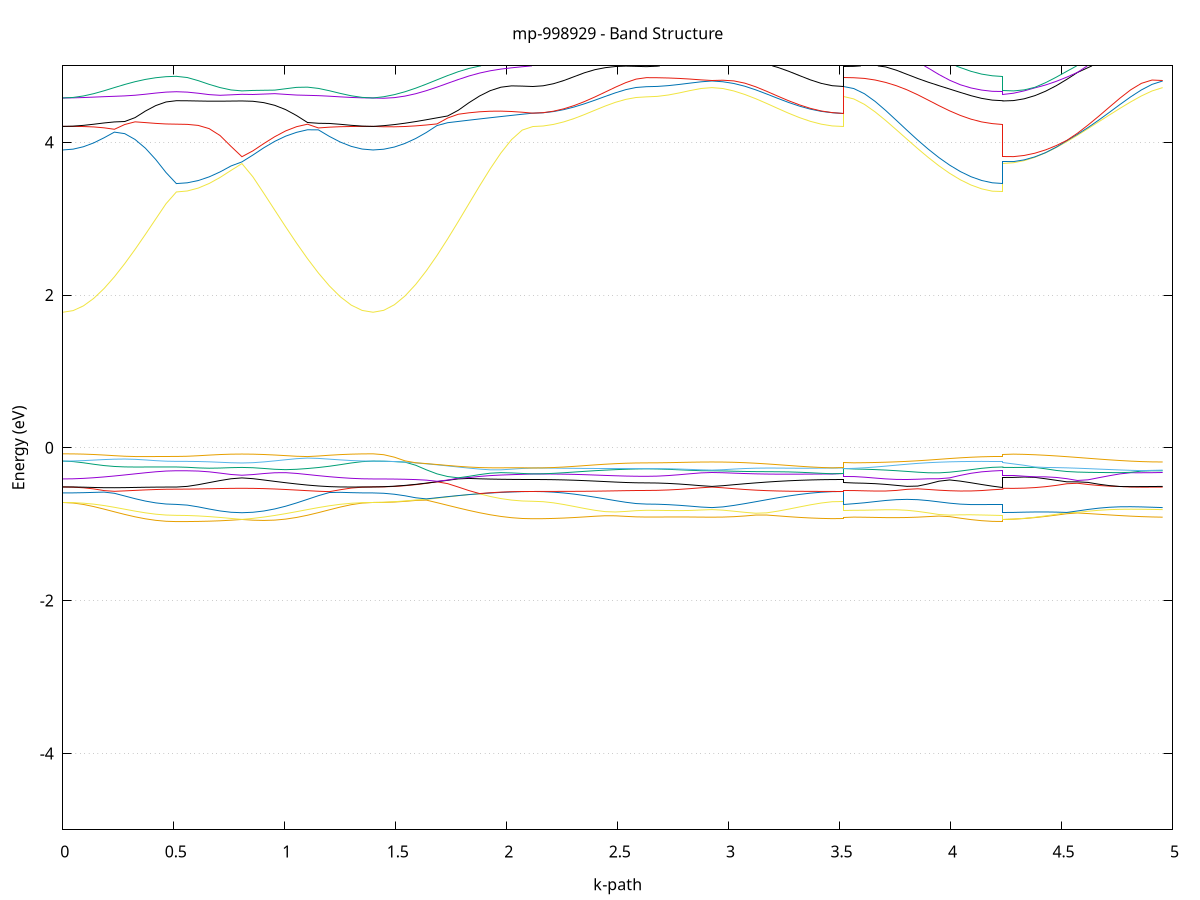 set title 'mp-998929 - Band Structure'
set xlabel 'k-path'
set ylabel 'Energy (eV)'
set grid y
set yrange [-5:5]
set terminal png size 800,600
set output 'mp-998929_bands_gnuplot.png'
plot '-' using 1:2 with lines notitle, '-' using 1:2 with lines notitle, '-' using 1:2 with lines notitle, '-' using 1:2 with lines notitle, '-' using 1:2 with lines notitle, '-' using 1:2 with lines notitle, '-' using 1:2 with lines notitle, '-' using 1:2 with lines notitle, '-' using 1:2 with lines notitle, '-' using 1:2 with lines notitle, '-' using 1:2 with lines notitle, '-' using 1:2 with lines notitle, '-' using 1:2 with lines notitle, '-' using 1:2 with lines notitle, '-' using 1:2 with lines notitle, '-' using 1:2 with lines notitle, '-' using 1:2 with lines notitle, '-' using 1:2 with lines notitle, '-' using 1:2 with lines notitle, '-' using 1:2 with lines notitle, '-' using 1:2 with lines notitle, '-' using 1:2 with lines notitle, '-' using 1:2 with lines notitle, '-' using 1:2 with lines notitle, '-' using 1:2 with lines notitle, '-' using 1:2 with lines notitle, '-' using 1:2 with lines notitle, '-' using 1:2 with lines notitle, '-' using 1:2 with lines notitle, '-' using 1:2 with lines notitle, '-' using 1:2 with lines notitle, '-' using 1:2 with lines notitle, '-' using 1:2 with lines notitle, '-' using 1:2 with lines notitle, '-' using 1:2 with lines notitle, '-' using 1:2 with lines notitle, '-' using 1:2 with lines notitle, '-' using 1:2 with lines notitle, '-' using 1:2 with lines notitle, '-' using 1:2 with lines notitle, '-' using 1:2 with lines notitle, '-' using 1:2 with lines notitle, '-' using 1:2 with lines notitle, '-' using 1:2 with lines notitle, '-' using 1:2 with lines notitle, '-' using 1:2 with lines notitle, '-' using 1:2 with lines notitle, '-' using 1:2 with lines notitle, '-' using 1:2 with lines notitle, '-' using 1:2 with lines notitle, '-' using 1:2 with lines notitle, '-' using 1:2 with lines notitle, '-' using 1:2 with lines notitle, '-' using 1:2 with lines notitle, '-' using 1:2 with lines notitle, '-' using 1:2 with lines notitle, '-' using 1:2 with lines notitle, '-' using 1:2 with lines notitle, '-' using 1:2 with lines notitle, '-' using 1:2 with lines notitle, '-' using 1:2 with lines notitle, '-' using 1:2 with lines notitle, '-' using 1:2 with lines notitle, '-' using 1:2 with lines notitle
0.000000 -30.189941
0.046520 -30.189541
0.093040 -30.188141
0.139561 -30.185941
0.186081 -30.182941
0.232601 -30.179141
0.279121 -30.174841
0.325641 -30.169941
0.372162 -30.164841
0.418682 -30.159841
0.465202 -30.155541
0.511722 -30.153541
0.511722 -30.153541
0.560963 -30.153241
0.610203 -30.152241
0.659444 -30.150741
0.708684 -30.148741
0.757925 -30.146441
0.807165 -30.145141
0.807165 -30.145141
0.856406 -30.147041
0.905646 -30.151441
0.954887 -30.156641
1.004127 -30.162241
1.053368 -30.167841
1.102608 -30.173141
1.151849 -30.177941
1.201089 -30.182041
1.250330 -30.185441
1.299570 -30.187941
1.348811 -30.189441
1.398051 -30.189941
1.398051 -30.189941
1.446043 -30.189441
1.494035 -30.188041
1.542026 -30.185741
1.590018 -30.182641
1.638010 -30.178741
1.686002 -30.174341
1.733993 -30.169541
1.781985 -30.164541
1.829977 -30.159641
1.877968 -30.154841
1.925960 -30.150541
1.973952 -30.146941
2.021943 -30.144241
2.069935 -30.142541
2.117927 -30.141941
2.117927 -30.141941
2.164447 -30.141841
2.210967 -30.141241
2.257487 -30.140341
2.304008 -30.139141
2.350528 -30.137741
2.397048 -30.136041
2.443568 -30.134141
2.490088 -30.132341
2.536609 -30.130641
2.583129 -30.129441
2.629649 -30.128941
2.629649 -30.128941
2.678890 -30.128741
2.728130 -30.128241
2.777371 -30.127541
2.826611 -30.126641
2.875852 -30.125741
2.925092 -30.125341
2.925092 -30.125341
2.974333 -30.125841
3.023573 -30.127141
3.072814 -30.129041
3.122054 -30.131141
3.171295 -30.133241
3.220535 -30.135341
3.269776 -30.137241
3.319016 -30.138841
3.368257 -30.140141
3.417497 -30.141141
3.466738 -30.141741
3.515978 -30.141941
3.515978 -30.128941
3.563970 -30.129241
3.611962 -30.130041
3.659953 -30.131341
3.707945 -30.133141
3.755937 -30.135241
3.803928 -30.137641
3.851920 -30.140141
3.899912 -30.142741
3.947903 -30.145241
3.995895 -30.147541
4.043887 -30.149641
4.091878 -30.151241
4.139870 -30.152541
4.187862 -30.153341
4.235853 -30.153541
4.235853 -30.145141
4.283845 -30.144941
4.331837 -30.144341
4.379828 -30.143341
4.427820 -30.141941
4.475812 -30.140341
4.523804 -30.138441
4.571795 -30.136441
4.619787 -30.134341
4.667779 -30.132341
4.715770 -30.130341
4.763762 -30.128641
4.811754 -30.127241
4.859745 -30.126141
4.907737 -30.125541
4.955729 -30.125341
e
0.000000 -30.106941
0.046520 -30.107241
0.093040 -30.108141
0.139561 -30.109741
0.186081 -30.112041
0.232601 -30.114941
0.279121 -30.118441
0.325641 -30.122441
0.372162 -30.126741
0.418682 -30.131241
0.465202 -30.135241
0.511722 -30.137041
0.511722 -30.137041
0.560963 -30.136941
0.610203 -30.136741
0.659444 -30.136541
0.708684 -30.136741
0.757925 -30.137441
0.807165 -30.138341
0.807165 -30.138341
0.856406 -30.136841
0.905646 -30.133641
0.954887 -30.129941
1.004127 -30.126041
1.053368 -30.122241
1.102608 -30.118641
1.151849 -30.115341
1.201089 -30.112441
1.250330 -30.110041
1.299570 -30.108341
1.348811 -30.107241
1.398051 -30.106941
1.398051 -30.106941
1.446043 -30.106841
1.494035 -30.106741
1.542026 -30.106441
1.590018 -30.106041
1.638010 -30.105641
1.686002 -30.105141
1.733993 -30.104541
1.781985 -30.104041
1.829977 -30.103541
1.877968 -30.103041
1.925960 -30.102541
1.973952 -30.102241
2.021943 -30.101941
2.069935 -30.101741
2.117927 -30.101741
2.117927 -30.101741
2.164447 -30.101841
2.210967 -30.102341
2.257487 -30.103141
2.304008 -30.104341
2.350528 -30.105741
2.397048 -30.107341
2.443568 -30.109041
2.490088 -30.110841
2.536609 -30.112441
2.583129 -30.113741
2.629649 -30.114141
2.629649 -30.114141
2.678890 -30.114341
2.728130 -30.114741
2.777371 -30.115341
2.826611 -30.116241
2.875852 -30.117041
2.925092 -30.117441
2.925092 -30.117441
2.974333 -30.116941
3.023573 -30.115641
3.072814 -30.113841
3.122054 -30.111841
3.171295 -30.109841
3.220535 -30.107941
3.269776 -30.106141
3.319016 -30.104641
3.368257 -30.103341
3.417497 -30.102441
3.466738 -30.101841
3.515978 -30.101741
3.515978 -30.114141
3.563970 -30.114441
3.611962 -30.115141
3.659953 -30.116341
3.707945 -30.117941
3.755937 -30.119941
3.803928 -30.122141
3.851920 -30.124441
3.899912 -30.126941
3.947903 -30.129241
3.995895 -30.131441
4.043887 -30.133341
4.091878 -30.134941
4.139870 -30.136141
4.187862 -30.136841
4.235853 -30.137041
4.235853 -30.138341
4.283845 -30.138041
4.331837 -30.137441
4.379828 -30.136341
4.427820 -30.134941
4.475812 -30.133241
4.523804 -30.131241
4.571795 -30.129141
4.619787 -30.126941
4.667779 -30.124741
4.715770 -30.122741
4.763762 -30.120941
4.811754 -30.119441
4.859745 -30.118341
4.907737 -30.117641
4.955729 -30.117441
e
0.000000 -30.106841
0.046520 -30.107041
0.093040 -30.107441
0.139561 -30.108041
0.186081 -30.108741
0.232601 -30.109641
0.279121 -30.110541
0.325641 -30.111341
0.372162 -30.112041
0.418682 -30.112541
0.465202 -30.112941
0.511722 -30.113041
0.511722 -30.113041
0.560963 -30.113441
0.610203 -30.114641
0.659444 -30.116341
0.708684 -30.118241
0.757925 -30.119741
0.807165 -30.120241
0.807165 -30.120241
0.856406 -30.119741
0.905646 -30.118641
0.954887 -30.117041
1.004127 -30.115341
1.053368 -30.113641
1.102608 -30.111941
1.151849 -30.110541
1.201089 -30.109241
1.250330 -30.108241
1.299570 -30.107541
1.348811 -30.107041
1.398051 -30.106841
1.398051 -30.106841
1.446043 -30.106841
1.494035 -30.106641
1.542026 -30.106341
1.590018 -30.106041
1.638010 -30.105541
1.686002 -30.105041
1.733993 -30.104541
1.781985 -30.103941
1.829977 -30.103441
1.877968 -30.102941
1.925960 -30.102541
1.973952 -30.102141
2.021943 -30.101841
2.069935 -30.101741
2.117927 -30.101641
2.117927 -30.101641
2.164447 -30.101741
2.210967 -30.101741
2.257487 -30.101841
2.304008 -30.101841
2.350528 -30.101941
2.397048 -30.102041
2.443568 -30.102141
2.490088 -30.102241
2.536609 -30.102341
2.583129 -30.102341
2.629649 -30.102341
2.629649 -30.102341
2.678890 -30.102341
2.728130 -30.102441
2.777371 -30.102541
2.826611 -30.102641
2.875852 -30.102641
2.925092 -30.102741
2.925092 -30.102741
2.974333 -30.102641
3.023573 -30.102641
3.072814 -30.102541
3.122054 -30.102441
3.171295 -30.102241
3.220535 -30.102141
3.269776 -30.102041
3.319016 -30.101941
3.368257 -30.101841
3.417497 -30.101741
3.466738 -30.101741
3.515978 -30.101641
3.515978 -30.102341
3.563970 -30.102441
3.611962 -30.102841
3.659953 -30.103441
3.707945 -30.104241
3.755937 -30.105241
3.803928 -30.106241
3.851920 -30.107341
3.899912 -30.108441
3.947903 -30.109541
3.995895 -30.110541
4.043887 -30.111341
4.091878 -30.112041
4.139870 -30.112641
4.187862 -30.112941
4.235853 -30.113041
4.235853 -30.120241
4.283845 -30.120041
4.331837 -30.119541
4.379828 -30.118641
4.427820 -30.117441
4.475812 -30.115941
4.523804 -30.114241
4.571795 -30.112541
4.619787 -30.110641
4.667779 -30.108841
4.715770 -30.107141
4.763762 -30.105641
4.811754 -30.104441
4.859745 -30.103441
4.907737 -30.102941
4.955729 -30.102741
e
0.000000 -29.666041
0.046520 -29.666841
0.093040 -29.669041
0.139561 -29.672041
0.186081 -29.675641
0.232601 -29.679241
0.279121 -29.682741
0.325641 -29.685741
0.372162 -29.688341
0.418682 -29.690241
0.465202 -29.691441
0.511722 -29.691841
0.511722 -29.691841
0.560963 -29.692041
0.610203 -29.692541
0.659444 -29.693241
0.708684 -29.693941
0.757925 -29.694541
0.807165 -29.694741
0.807165 -29.694741
0.856406 -29.694441
0.905646 -29.693641
0.954887 -29.692141
1.004127 -29.690041
1.053368 -29.687341
1.102608 -29.684041
1.151849 -29.680341
1.201089 -29.676441
1.250330 -29.672641
1.299570 -29.669341
1.348811 -29.666941
1.398051 -29.666041
1.398051 -29.666041
1.446043 -29.666541
1.494035 -29.667741
1.542026 -29.669841
1.590018 -29.672641
1.638010 -29.676041
1.686002 -29.680041
1.733993 -29.684341
1.781985 -29.688841
1.829977 -29.693341
1.877968 -29.697641
1.925960 -29.701541
1.973952 -29.704741
2.021943 -29.707241
2.069935 -29.708741
2.117927 -29.709341
2.117927 -29.709341
2.164447 -29.709241
2.210967 -29.708941
2.257487 -29.708441
2.304008 -29.707841
2.350528 -29.707141
2.397048 -29.706341
2.443568 -29.705641
2.490088 -29.704941
2.536609 -29.704441
2.583129 -29.704141
2.629649 -29.704041
2.629649 -29.704041
2.678890 -29.703941
2.728130 -29.703841
2.777371 -29.703741
2.826611 -29.703541
2.875852 -29.703341
2.925092 -29.703341
2.925092 -29.703341
2.974333 -29.703441
3.023573 -29.703641
3.072814 -29.704041
3.122054 -29.704541
3.171295 -29.705241
3.220535 -29.706041
3.269776 -29.706841
3.319016 -29.707641
3.368257 -29.708341
3.417497 -29.708841
3.466738 -29.709141
3.515978 -29.709341
3.515978 -29.704041
3.563970 -29.703841
3.611962 -29.703441
3.659953 -29.702741
3.707945 -29.701841
3.755937 -29.700741
3.803928 -29.699541
3.851920 -29.698241
3.899912 -29.696941
3.947903 -29.695741
3.995895 -29.694641
4.043887 -29.693641
4.091878 -29.692841
4.139870 -29.692241
4.187862 -29.691941
4.235853 -29.691841
4.235853 -29.694741
4.283845 -29.694841
4.331837 -29.695141
4.379828 -29.695541
4.427820 -29.696141
4.475812 -29.696841
4.523804 -29.697641
4.571795 -29.698441
4.619787 -29.699341
4.667779 -29.700241
4.715770 -29.701041
4.763762 -29.701841
4.811754 -29.702441
4.859745 -29.702941
4.907737 -29.703241
4.955729 -29.703341
e
0.000000 -29.627941
0.046520 -29.627841
0.093040 -29.627441
0.139561 -29.626741
0.186081 -29.625941
0.232601 -29.625041
0.279121 -29.624041
0.325641 -29.623141
0.372162 -29.622241
0.418682 -29.621641
0.465202 -29.621241
0.511722 -29.621041
0.511722 -29.621041
0.560963 -29.620741
0.610203 -29.619841
0.659444 -29.618541
0.708684 -29.616941
0.757925 -29.615341
0.807165 -29.614041
0.807165 -29.614041
0.856406 -29.615241
0.905646 -29.616741
0.954887 -29.618341
1.004127 -29.619941
1.053368 -29.621441
1.102608 -29.623041
1.151849 -29.624341
1.201089 -29.625541
1.250330 -29.626541
1.299570 -29.627341
1.348811 -29.627741
1.398051 -29.627941
1.398051 -29.627941
1.446043 -29.627941
1.494035 -29.627741
1.542026 -29.627541
1.590018 -29.627241
1.638010 -29.626941
1.686002 -29.626541
1.733993 -29.626141
1.781985 -29.625741
1.829977 -29.625341
1.877968 -29.624941
1.925960 -29.624641
1.973952 -29.624341
2.021943 -29.624141
2.069935 -29.623941
2.117927 -29.623941
2.117927 -29.623941
2.164447 -29.623941
2.210967 -29.624141
2.257487 -29.624541
2.304008 -29.625041
2.350528 -29.625541
2.397048 -29.626141
2.443568 -29.626741
2.490088 -29.627241
2.536609 -29.627641
2.583129 -29.627941
2.629649 -29.628041
2.629649 -29.628041
2.678890 -29.627941
2.728130 -29.627941
2.777371 -29.627741
2.826611 -29.627641
2.875852 -29.627441
2.925092 -29.627441
2.925092 -29.627441
2.974333 -29.627441
3.023573 -29.627441
3.072814 -29.627341
3.122054 -29.627141
3.171295 -29.626741
3.220535 -29.626241
3.269776 -29.625741
3.319016 -29.625141
3.368257 -29.624641
3.417497 -29.624241
3.466738 -29.624041
3.515978 -29.623941
3.515978 -29.628041
3.563970 -29.627841
3.611962 -29.627141
3.659953 -29.626141
3.707945 -29.624941
3.755937 -29.624341
3.803928 -29.623841
3.851920 -29.623441
3.899912 -29.623041
3.947903 -29.622541
3.995895 -29.622141
4.043887 -29.621741
4.091878 -29.621441
4.139870 -29.621241
4.187862 -29.621141
4.235853 -29.621041
4.235853 -29.614041
4.283845 -29.614141
4.331837 -29.614541
4.379828 -29.615141
4.427820 -29.616041
4.475812 -29.617041
4.523804 -29.618241
4.571795 -29.619641
4.619787 -29.621041
4.667779 -29.622541
4.715770 -29.623841
4.763762 -29.625041
4.811754 -29.626041
4.859745 -29.626741
4.907737 -29.627241
4.955729 -29.627441
e
0.000000 -29.627841
0.046520 -29.627241
0.093040 -29.625541
0.139561 -29.623141
0.186081 -29.620441
0.232601 -29.617841
0.279121 -29.615341
0.325641 -29.613241
0.372162 -29.611641
0.418682 -29.610441
0.465202 -29.609641
0.511722 -29.609441
0.511722 -29.609441
0.560963 -29.609541
0.610203 -29.609941
0.659444 -29.610541
0.708684 -29.611441
0.757925 -29.612441
0.807165 -29.613541
0.807165 -29.613541
0.856406 -29.612641
0.905646 -29.611941
0.954887 -29.611841
1.004127 -29.612341
1.053368 -29.613441
1.102608 -29.615141
1.151849 -29.617341
1.201089 -29.619941
1.250330 -29.622741
1.299570 -29.625341
1.348811 -29.627241
1.398051 -29.627841
1.398051 -29.627841
1.446043 -29.627841
1.494035 -29.627741
1.542026 -29.627541
1.590018 -29.627241
1.638010 -29.626841
1.686002 -29.626541
1.733993 -29.626041
1.781985 -29.625641
1.829977 -29.625241
1.877968 -29.624841
1.925960 -29.624541
1.973952 -29.624241
2.021943 -29.624041
2.069935 -29.623941
2.117927 -29.623841
2.117927 -29.623841
2.164447 -29.623941
2.210967 -29.624041
2.257487 -29.624141
2.304008 -29.624341
2.350528 -29.624441
2.397048 -29.624641
2.443568 -29.624841
2.490088 -29.625041
2.536609 -29.625141
2.583129 -29.625241
2.629649 -29.625241
2.629649 -29.625241
2.678890 -29.625341
2.728130 -29.625541
2.777371 -29.625741
2.826611 -29.626141
2.875852 -29.626441
2.925092 -29.626541
2.925092 -29.626541
2.974333 -29.626441
3.023573 -29.626141
3.072814 -29.625841
3.122054 -29.625541
3.171295 -29.625141
3.220535 -29.624841
3.269776 -29.624641
3.319016 -29.624341
3.368257 -29.624141
3.417497 -29.624041
3.466738 -29.623941
3.515978 -29.623841
3.515978 -29.625241
3.563970 -29.625141
3.611962 -29.625041
3.659953 -29.624841
3.707945 -29.624441
3.755937 -29.623141
3.803928 -29.621341
3.851920 -29.619441
3.899912 -29.617541
3.947903 -29.615641
3.995895 -29.613841
4.043887 -29.612341
4.091878 -29.611141
4.139870 -29.610141
4.187862 -29.609641
4.235853 -29.609441
4.235853 -29.613541
4.283845 -29.613741
4.331837 -29.614141
4.379828 -29.614841
4.427820 -29.615741
4.475812 -29.616941
4.523804 -29.618141
4.571795 -29.619441
4.619787 -29.620741
4.667779 -29.622041
4.715770 -29.623241
4.763762 -29.624341
4.811754 -29.625241
4.859745 -29.625941
4.907737 -29.626341
4.955729 -29.626541
e
0.000000 -15.165341
0.046520 -15.163541
0.093040 -15.158341
0.139561 -15.149841
0.186081 -15.138641
0.232601 -15.125441
0.279121 -15.111241
0.325641 -15.097741
0.372162 -15.086141
0.418682 -15.077641
0.465202 -15.072441
0.511722 -15.070741
0.511722 -15.070741
0.560963 -15.067841
0.610203 -15.059241
0.659444 -15.045941
0.708684 -15.030141
0.757925 -15.016041
0.807165 -15.010241
0.807165 -15.010241
0.856406 -15.015541
0.905646 -15.028541
0.954887 -15.045541
1.004127 -15.064341
1.053368 -15.083641
1.102608 -15.102441
1.151849 -15.119941
1.201089 -15.135341
1.250330 -15.148041
1.299570 -15.157541
1.348811 -15.163341
1.398051 -15.165341
1.398051 -15.165341
1.446043 -15.165341
1.494035 -15.165241
1.542026 -15.164841
1.590018 -15.163841
1.638010 -15.161741
1.686002 -15.158141
1.733993 -15.152641
1.781985 -15.144941
1.829977 -15.134641
1.877968 -15.121741
1.925960 -15.106041
1.973952 -15.087641
2.021943 -15.067241
2.069935 -15.046841
2.117927 -15.035641
2.117927 -15.035641
2.164447 -15.037941
2.210967 -15.044541
2.257487 -15.054641
2.304008 -15.067141
2.350528 -15.080741
2.397048 -15.094241
2.443568 -15.106641
2.490088 -15.117141
2.536609 -15.125141
2.583129 -15.130041
2.629649 -15.131741
2.629649 -15.131741
2.678890 -15.132341
2.728130 -15.133941
2.777371 -15.136241
2.826611 -15.138741
2.875852 -15.140641
2.925092 -15.141441
2.925092 -15.141441
2.974333 -15.140541
3.023573 -15.137241
3.072814 -15.131441
3.122054 -15.123041
3.171295 -15.112141
3.220535 -15.099141
3.269776 -15.084841
3.319016 -15.070341
3.368257 -15.056741
3.417497 -15.045541
3.466738 -15.038241
3.515978 -15.035641
3.515978 -15.131741
3.563970 -15.131041
3.611962 -15.129041
3.659953 -15.125741
3.707945 -15.121341
3.755937 -15.115941
3.803928 -15.110041
3.851920 -15.103641
3.899912 -15.097141
3.947903 -15.090941
3.995895 -15.085241
4.043887 -15.080241
4.091878 -15.076141
4.139870 -15.073241
4.187862 -15.071341
4.235853 -15.070741
4.235853 -15.010241
4.283845 -15.011541
4.331837 -15.015441
4.379828 -15.021941
4.427820 -15.030641
4.475812 -15.041441
4.523804 -15.053741
4.571795 -15.067141
4.619787 -15.080941
4.667779 -15.094641
4.715770 -15.107441
4.763762 -15.118841
4.811754 -15.128341
4.859745 -15.135441
4.907737 -15.139941
4.955729 -15.141441
e
0.000000 -15.042941
0.046520 -15.041741
0.093040 -15.038341
0.139561 -15.032641
0.186081 -15.024641
0.232601 -15.014241
0.279121 -15.000941
0.325641 -14.984241
0.372162 -14.963641
0.418682 -14.940241
0.465202 -14.917441
0.511722 -14.906241
0.511722 -14.906241
0.560963 -14.907541
0.610203 -14.911341
0.659444 -14.916941
0.708684 -14.923141
0.757925 -14.927341
0.807165 -14.927841
0.807165 -14.927841
0.856406 -14.930641
0.905646 -14.940941
0.954887 -14.955141
1.004127 -14.970541
1.053368 -14.985541
1.102608 -14.999641
1.151849 -15.012141
1.201089 -15.022841
1.250330 -15.031441
1.299570 -15.037741
1.348811 -15.041641
1.398051 -15.042941
1.398051 -15.042941
1.446043 -15.040741
1.494035 -15.034041
1.542026 -15.023141
1.590018 -15.008541
1.638010 -14.990741
1.686002 -14.970341
1.733993 -14.948341
1.781985 -14.925741
1.829977 -14.905041
1.877968 -14.891441
1.925960 -14.894441
1.973952 -14.914741
2.021943 -14.941641
2.069935 -14.967241
2.117927 -14.980241
2.117927 -14.980241
2.164447 -14.979941
2.210967 -14.979041
2.257487 -14.977541
2.304008 -14.975441
2.350528 -14.972741
2.397048 -14.969641
2.443568 -14.966341
2.490088 -14.963141
2.536609 -14.960341
2.583129 -14.958341
2.629649 -14.957641
2.629649 -14.957641
2.678890 -14.957741
2.728130 -14.958141
2.777371 -14.958741
2.826611 -14.959441
2.875852 -14.960041
2.925092 -14.960241
2.925092 -14.960241
2.974333 -14.960041
3.023573 -14.959941
3.072814 -14.960641
3.122054 -14.962541
3.171295 -14.965341
3.220535 -14.968541
3.269776 -14.971841
3.319016 -14.974841
3.368257 -14.977141
3.417497 -14.978941
3.466738 -14.979941
3.515978 -14.980241
3.515978 -14.957641
3.563970 -14.957041
3.611962 -14.955441
3.659953 -14.952541
3.707945 -14.948641
3.755937 -14.943741
3.803928 -14.938241
3.851920 -14.932441
3.899912 -14.926741
3.947903 -14.921441
3.995895 -14.916741
4.043887 -14.912941
4.091878 -14.909941
4.139870 -14.907841
4.187862 -14.906641
4.235853 -14.906241
4.235853 -14.927841
4.283845 -14.931341
4.331837 -14.935341
4.379828 -14.939541
4.427820 -14.943941
4.475812 -14.948241
4.523804 -14.952441
4.571795 -14.956341
4.619787 -14.959741
4.667779 -14.962541
4.715770 -14.964541
4.763762 -14.965741
4.811754 -14.965841
4.859745 -14.965041
4.907737 -14.963141
4.955729 -14.960241
e
0.000000 -14.589541
0.046520 -14.592141
0.093040 -14.599841
0.139561 -14.612641
0.186081 -14.630541
0.232601 -14.653041
0.279121 -14.679741
0.325641 -14.709841
0.372162 -14.742041
0.418682 -14.774341
0.465202 -14.802541
0.511722 -14.815641
0.511722 -14.815641
0.560963 -14.817741
0.610203 -14.824041
0.659444 -14.833641
0.708684 -14.845241
0.757925 -14.856441
0.807165 -14.862141
0.807165 -14.862141
0.856406 -14.853541
0.905646 -14.828941
0.954887 -14.795841
1.004127 -14.759841
1.053368 -14.724041
1.102608 -14.690541
1.151849 -14.660641
1.201089 -14.635341
1.250330 -14.615441
1.299570 -14.601041
1.348811 -14.592441
1.398051 -14.589541
1.398051 -14.589541
1.446043 -14.592341
1.494035 -14.600641
1.542026 -14.614341
1.590018 -14.632841
1.638010 -14.655741
1.686002 -14.682241
1.733993 -14.711541
1.781985 -14.742141
1.829977 -14.772041
1.877968 -14.796241
1.925960 -14.805641
1.973952 -14.799841
2.021943 -14.789841
2.069935 -14.782141
2.117927 -14.779241
2.117927 -14.779241
2.164447 -14.782841
2.210967 -14.792741
2.257487 -14.807741
2.304008 -14.825741
2.350528 -14.845041
2.397048 -14.863941
2.443568 -14.881141
2.490088 -14.895641
2.536609 -14.906641
2.583129 -14.913641
2.629649 -14.916041
2.629649 -14.916041
2.678890 -14.916341
2.728130 -14.917241
2.777371 -14.918341
2.826611 -14.919441
2.875852 -14.920341
2.925092 -14.920741
2.925092 -14.920741
2.974333 -14.920041
3.023573 -14.917341
3.072814 -14.911441
3.122054 -14.901541
3.171295 -14.887541
3.220535 -14.870341
3.269776 -14.850741
3.319016 -14.830241
3.368257 -14.810741
3.417497 -14.794341
3.466738 -14.783241
3.515978 -14.779241
3.515978 -14.916041
3.563970 -14.914641
3.611962 -14.910441
3.659953 -14.903841
3.707945 -14.895441
3.755937 -14.885741
3.803928 -14.875441
3.851920 -14.864941
3.899912 -14.854741
3.947903 -14.845241
3.995895 -14.836641
4.043887 -14.829341
4.091878 -14.823441
4.139870 -14.819141
4.187862 -14.816441
4.235853 -14.815641
4.235853 -14.862141
4.283845 -14.862341
4.331837 -14.863541
4.379828 -14.865841
4.427820 -14.869241
4.475812 -14.873541
4.523804 -14.878641
4.571795 -14.884441
4.619787 -14.890541
4.667779 -14.896941
4.715770 -14.903041
4.763762 -14.908641
4.811754 -14.913441
4.859745 -14.917141
4.907737 -14.919641
4.955729 -14.920741
e
0.000000 -13.978141
0.046520 -13.976841
0.093040 -13.972941
0.139561 -13.966741
0.186081 -13.958841
0.232601 -13.951441
0.279121 -13.949941
0.325641 -13.952541
0.372162 -13.955241
0.418682 -13.957341
0.465202 -13.958641
0.511722 -13.959041
0.511722 -13.959041
0.560963 -13.958141
0.610203 -13.955541
0.659444 -13.951441
0.708684 -13.946841
0.757925 -13.943041
0.807165 -13.941541
0.807165 -13.941541
0.856406 -13.943241
0.905646 -13.947641
0.954887 -13.952941
1.004127 -13.956941
1.053368 -13.958241
1.102608 -13.956641
1.151849 -13.954341
1.201089 -13.957741
1.250330 -13.965541
1.299570 -13.972341
1.348811 -13.976641
1.398051 -13.978141
1.398051 -13.978141
1.446043 -13.975541
1.494035 -13.967741
1.542026 -13.955141
1.590018 -13.968741
1.638010 -13.989141
1.686002 -14.010841
1.733993 -14.032841
1.781985 -14.053941
1.829977 -14.073441
1.877968 -14.090641
1.925960 -14.104941
1.973952 -14.115941
2.021943 -14.123441
2.069935 -14.127241
2.117927 -14.127241
2.117927 -14.127241
2.164447 -14.126641
2.210967 -14.124741
2.257487 -14.121541
2.304008 -14.116641
2.350528 -14.109841
2.397048 -14.101141
2.443568 -14.090541
2.490088 -14.078841
2.536609 -14.067241
2.583129 -14.058141
2.629649 -14.054541
2.629649 -14.054541
2.678890 -14.052741
2.728130 -14.047441
2.777371 -14.038341
2.826611 -14.025341
2.875852 -14.009041
2.925092 -13.994741
2.925092 -13.994741
2.974333 -14.010641
3.023573 -14.031541
3.072814 -14.051441
3.122054 -14.069141
3.171295 -14.084541
3.220535 -14.097341
3.269776 -14.107541
3.319016 -14.115341
3.368257 -14.120841
3.417497 -14.124441
3.466738 -14.126541
3.515978 -14.127241
3.515978 -14.054541
3.563970 -14.053141
3.611962 -14.049041
3.659953 -14.042841
3.707945 -14.035741
3.755937 -14.028941
3.803928 -14.023241
3.851920 -14.018441
3.899912 -14.013541
3.947903 -14.007641
3.995895 -14.000241
4.043887 -13.991041
4.091878 -13.980741
4.139870 -13.970341
4.187862 -13.962241
4.235853 -13.959041
4.235853 -13.941541
4.283845 -13.932441
4.331837 -13.924441
4.379828 -13.917841
4.427820 -13.927041
4.475812 -13.938141
4.523804 -13.948641
4.571795 -13.957941
4.619787 -13.965841
4.667779 -13.972041
4.715770 -13.976541
4.763762 -13.979641
4.811754 -13.981241
4.859745 -13.981741
4.907737 -13.983441
4.955729 -13.994741
e
0.000000 -13.922341
0.046520 -13.923441
0.093040 -13.926541
0.139561 -13.931041
0.186081 -13.936141
0.232601 -13.940241
0.279121 -13.941341
0.325641 -13.941241
0.372162 -13.941041
0.418682 -13.940441
0.465202 -13.939841
0.511722 -13.939641
0.511722 -13.939641
0.560963 -13.936941
0.610203 -13.929541
0.659444 -13.918941
0.708684 -13.907441
0.757925 -13.898141
0.807165 -13.894541
0.807165 -13.894541
0.856406 -13.897641
0.905646 -13.904541
0.954887 -13.912141
1.004127 -13.918841
1.053368 -13.924241
1.102608 -13.928341
1.151849 -13.934141
1.201089 -13.936541
1.250330 -13.932141
1.299570 -13.927041
1.348811 -13.923541
1.398051 -13.922341
1.398051 -13.922341
1.446043 -13.926741
1.494035 -13.936441
1.542026 -13.950741
1.590018 -13.957541
1.638010 -13.976141
1.686002 -13.996641
1.733993 -14.017841
1.781985 -14.038941
1.829977 -14.058841
1.877968 -14.077141
1.925960 -14.093041
1.973952 -14.106341
2.021943 -14.116641
2.069935 -14.123741
2.117927 -14.127241
2.117927 -14.127241
2.164447 -14.121841
2.210967 -14.106041
2.257487 -14.080941
2.304008 -14.048341
2.350528 -14.010441
2.397048 -13.970141
2.443568 -13.938541
2.490088 -13.931441
2.536609 -13.930141
2.583129 -13.932241
2.629649 -13.933641
2.629649 -13.933641
2.678890 -13.934841
2.728130 -13.938341
2.777371 -13.943441
2.826611 -13.951141
2.875852 -13.965341
2.925092 -13.980041
2.925092 -13.980041
2.974333 -13.963241
3.023573 -13.943341
3.072814 -13.936041
3.122054 -13.934241
3.171295 -13.937641
3.220535 -13.954541
3.269776 -13.997841
3.319016 -14.039541
3.368257 -14.075641
3.417497 -14.103541
3.466738 -14.121241
3.515978 -14.127241
3.515978 -13.933641
3.563970 -13.933841
3.611962 -13.934241
3.659953 -13.934141
3.707945 -13.937041
3.755937 -13.950941
3.803928 -13.964141
3.851920 -13.974141
3.899912 -13.980041
3.947903 -13.981541
3.995895 -13.978541
4.043887 -13.971541
4.091878 -13.961841
4.139870 -13.951341
4.187862 -13.942941
4.235853 -13.939641
4.235853 -13.894541
4.283845 -13.898941
4.331837 -13.906441
4.379828 -13.916141
4.427820 -13.912941
4.475812 -13.910341
4.523804 -13.910541
4.571795 -13.913541
4.619787 -13.919141
4.667779 -13.927041
4.715770 -13.936741
4.763762 -13.947641
4.811754 -13.959441
4.859745 -13.971541
4.907737 -13.981341
4.955729 -13.980041
e
0.000000 -13.922241
0.046520 -13.922841
0.093040 -13.924241
0.139561 -13.926141
0.186081 -13.927841
0.232601 -13.927341
0.279121 -13.920541
0.325641 -13.906941
0.372162 -13.889641
0.418682 -13.870241
0.465202 -13.849741
0.511722 -13.834241
0.511722 -13.834241
0.560963 -13.832941
0.610203 -13.829141
0.659444 -13.823041
0.708684 -13.814941
0.757925 -13.805341
0.807165 -13.797941
0.807165 -13.797941
0.856406 -13.812841
0.905646 -13.835441
0.954887 -13.858541
1.004127 -13.880541
1.053368 -13.900741
1.102608 -13.917741
1.151849 -13.926541
1.201089 -13.927341
1.250330 -13.926041
1.299570 -13.924341
1.348811 -13.922841
1.398051 -13.922241
1.398051 -13.922241
1.446043 -13.923541
1.494035 -13.930241
1.542026 -13.941841
1.590018 -13.938041
1.638010 -13.917141
1.686002 -13.893341
1.733993 -13.867841
1.781985 -13.896841
1.829977 -13.927441
1.877968 -13.954441
1.925960 -13.976941
1.973952 -13.994541
2.021943 -14.006741
2.069935 -14.013241
2.117927 -14.013941
2.117927 -14.013941
2.164447 -14.011441
2.210967 -14.004141
2.257487 -13.992741
2.304008 -13.978441
2.350528 -13.962941
2.397048 -13.948241
2.443568 -13.929341
2.490088 -13.897441
2.536609 -13.881241
2.583129 -13.881041
2.629649 -13.882441
2.629649 -13.882441
2.678890 -13.886341
2.728130 -13.897041
2.777371 -13.912641
2.826611 -13.929041
2.875852 -13.939141
2.925092 -13.941741
2.925092 -13.941741
2.974333 -13.939741
3.023573 -13.931241
3.072814 -13.910141
3.122054 -13.895441
3.171295 -13.912641
3.220535 -13.944941
3.269776 -13.959341
3.319016 -13.975241
3.368257 -13.990541
3.417497 -14.003041
3.466738 -14.011141
3.515978 -14.013941
3.515978 -13.882441
3.563970 -13.887541
3.611962 -13.900141
3.659953 -13.915941
3.707945 -13.927241
3.755937 -13.922341
3.803928 -13.910241
3.851920 -13.892741
3.899912 -13.871441
3.947903 -13.849241
3.995895 -13.830541
4.043887 -13.822041
4.091878 -13.824241
4.139870 -13.829841
4.187862 -13.833541
4.235853 -13.834241
4.235853 -13.797941
4.283845 -13.804541
4.331837 -13.824441
4.379828 -13.844841
4.427820 -13.863741
4.475812 -13.880541
4.523804 -13.894641
4.571795 -13.906141
4.619787 -13.915241
4.667779 -13.922441
4.715770 -13.928141
4.763762 -13.932641
4.811754 -13.936241
4.859745 -13.939041
4.907737 -13.940941
4.955729 -13.941741
e
0.000000 -13.649541
0.046520 -13.651741
0.093040 -13.658241
0.139561 -13.668741
0.186081 -13.682541
0.232601 -13.699041
0.279121 -13.717541
0.325641 -13.737441
0.372162 -13.758441
0.418682 -13.780341
0.465202 -13.802241
0.511722 -13.818241
0.511722 -13.818241
0.560963 -13.817241
0.610203 -13.814041
0.659444 -13.809041
0.708684 -13.802641
0.757925 -13.796241
0.807165 -13.791241
0.807165 -13.791241
0.856406 -13.786941
0.905646 -13.776741
0.954887 -13.763541
1.004127 -13.748741
1.053368 -13.732841
1.102608 -13.716341
1.151849 -13.699941
1.201089 -13.684241
1.250330 -13.670241
1.299570 -13.659141
1.348811 -13.651941
1.398051 -13.649541
1.398051 -13.649541
1.446043 -13.664741
1.494035 -13.689241
1.542026 -13.719941
1.590018 -13.754441
1.638010 -13.790841
1.686002 -13.827441
1.733993 -13.863141
1.781985 -13.873741
1.829977 -13.906641
1.877968 -13.936041
1.925960 -13.961441
1.973952 -13.982341
2.021943 -13.998341
2.069935 -14.008941
2.117927 -14.013941
2.117927 -14.013941
2.164447 -14.007641
2.210967 -13.989341
2.257487 -13.960941
2.304008 -13.925641
2.350528 -13.887041
2.397048 -13.850941
2.443568 -13.830541
2.490088 -13.832941
2.536609 -13.833041
2.583129 -13.823841
2.629649 -13.819241
2.629649 -13.819241
2.678890 -13.814641
2.728130 -13.801541
2.777371 -13.780741
2.826611 -13.754141
2.875852 -13.724941
2.925092 -13.705541
2.925092 -13.705541
2.974333 -13.723341
3.023573 -13.754841
3.072814 -13.791041
3.122054 -13.822541
3.171295 -13.830041
3.220535 -13.840641
3.269776 -13.875341
3.319016 -13.916341
3.368257 -13.955041
3.417497 -13.986441
3.466738 -14.006841
3.515978 -14.013941
3.515978 -13.819241
3.563970 -13.816641
3.611962 -13.810641
3.659953 -13.803641
3.707945 -13.796141
3.755937 -13.788341
3.803928 -13.780341
3.851920 -13.772641
3.899912 -13.766841
3.947903 -13.766741
3.995895 -13.773041
4.043887 -13.779241
4.091878 -13.787741
4.139870 -13.800241
4.187862 -13.812541
4.235853 -13.818241
4.235853 -13.791241
4.283845 -13.796141
4.331837 -13.792241
4.379828 -13.786341
4.427820 -13.778541
4.475812 -13.769341
4.523804 -13.761841
4.571795 -13.751941
4.619787 -13.740041
4.667779 -13.726941
4.715770 -13.713641
4.763762 -13.711841
4.811754 -13.711141
4.859745 -13.709541
4.907737 -13.707541
4.955729 -13.705541
e
0.000000 -13.649541
0.046520 -13.650641
0.093040 -13.653741
0.139561 -13.658741
0.186081 -13.665241
0.232601 -13.673041
0.279121 -13.682141
0.325641 -13.692241
0.372162 -13.701841
0.418682 -13.709541
0.465202 -13.714241
0.511722 -13.715841
0.511722 -13.715841
0.560963 -13.719241
0.610203 -13.728941
0.659444 -13.743341
0.708684 -13.759641
0.757925 -13.774341
0.807165 -13.785341
0.807165 -13.785341
0.856406 -13.774141
0.905646 -13.757241
0.954887 -13.739041
1.004127 -13.721641
1.053368 -13.705941
1.102608 -13.691741
1.151849 -13.679241
1.201089 -13.668741
1.250330 -13.660441
1.299570 -13.654341
1.348811 -13.650741
1.398051 -13.649541
1.398051 -13.649541
1.446043 -13.647741
1.494035 -13.662341
1.542026 -13.690041
1.590018 -13.724741
1.638010 -13.762341
1.686002 -13.800641
1.733993 -13.838141
1.781985 -13.842541
1.829977 -13.820941
1.877968 -13.808441
1.925960 -13.809241
1.973952 -13.819241
2.021943 -13.831241
2.069935 -13.840041
2.117927 -13.843241
2.117927 -13.843241
2.164447 -13.840641
2.210967 -13.832941
2.257487 -13.820941
2.304008 -13.805841
2.350528 -13.790441
2.397048 -13.780941
2.443568 -13.772241
2.490088 -13.745841
2.536609 -13.712341
2.583129 -13.680141
2.629649 -13.662741
2.629649 -13.662741
2.678890 -13.662441
2.728130 -13.661941
2.777371 -13.662241
2.826611 -13.665041
2.875852 -13.672941
2.925092 -13.681641
2.925092 -13.681641
2.974333 -13.684741
3.023573 -13.699341
3.072814 -13.719741
3.122054 -13.744341
3.171295 -13.769741
3.220535 -13.782041
3.269776 -13.787441
3.319016 -13.802141
3.368257 -13.818441
3.417497 -13.831741
3.466738 -13.840341
3.515978 -13.843241
3.515978 -13.662741
3.563970 -13.665441
3.611962 -13.672041
3.659953 -13.680841
3.707945 -13.690941
3.755937 -13.702141
3.803928 -13.714741
3.851920 -13.728141
3.899912 -13.741041
3.947903 -13.749141
3.995895 -13.750541
4.043887 -13.747741
4.091878 -13.738541
4.139870 -13.727141
4.187862 -13.718741
4.235853 -13.715841
4.235853 -13.785341
4.283845 -13.783241
4.331837 -13.780841
4.379828 -13.778141
4.427820 -13.774541
4.475812 -13.768941
4.523804 -13.757741
4.571795 -13.745341
4.619787 -13.732041
4.667779 -13.718341
4.715770 -13.711241
4.763762 -13.701541
4.811754 -13.691641
4.859745 -13.684741
4.907737 -13.681441
4.955729 -13.681641
e
0.000000 -13.546441
0.046520 -13.556841
0.093040 -13.576841
0.139561 -13.598741
0.186081 -13.620241
0.232601 -13.639841
0.279121 -13.656441
0.325641 -13.669241
0.372162 -13.678241
0.418682 -13.684341
0.465202 -13.687941
0.511722 -13.689241
0.511722 -13.689241
0.560963 -13.692241
0.610203 -13.701141
0.659444 -13.714941
0.708684 -13.731841
0.757925 -13.748341
0.807165 -13.755741
0.807165 -13.755741
0.856406 -13.750241
0.905646 -13.738441
0.954887 -13.723541
1.004127 -13.706141
1.053368 -13.687141
1.102608 -13.667141
1.151849 -13.646541
1.201089 -13.625041
1.250330 -13.602441
1.299570 -13.579341
1.348811 -13.557841
1.398051 -13.546441
1.398051 -13.546441
1.446043 -13.557841
1.494035 -13.563441
1.542026 -13.563141
1.590018 -13.559941
1.638010 -13.562741
1.686002 -13.586741
1.733993 -13.612941
1.781985 -13.638741
1.829977 -13.660241
1.877968 -13.671441
1.925960 -13.668141
1.973952 -13.654141
2.021943 -13.637741
2.069935 -13.625041
2.117927 -13.620241
2.117927 -13.620241
2.164447 -13.626341
2.210967 -13.642541
2.257487 -13.664841
2.304008 -13.689241
2.350528 -13.710641
2.397048 -13.719141
2.443568 -13.707441
2.490088 -13.685441
2.536609 -13.662041
2.583129 -13.644541
2.629649 -13.640241
2.629649 -13.640241
2.678890 -13.640541
2.728130 -13.641741
2.777371 -13.645041
2.826611 -13.650941
2.875852 -13.658041
2.925092 -13.662941
2.925092 -13.662941
2.974333 -13.649941
3.023573 -13.634441
3.072814 -13.641241
3.122054 -13.665741
3.171295 -13.694541
3.220535 -13.715841
3.269776 -13.715441
3.319016 -13.695041
3.368257 -13.669141
3.417497 -13.644941
3.466738 -13.627041
3.515978 -13.620241
3.515978 -13.640241
3.563970 -13.640541
3.611962 -13.643141
3.659953 -13.649441
3.707945 -13.658941
3.755937 -13.669641
3.803928 -13.679841
3.851920 -13.688441
3.899912 -13.694841
3.947903 -13.699041
3.995895 -13.700441
4.043887 -13.698941
4.091878 -13.695841
4.139870 -13.692441
4.187862 -13.690041
4.235853 -13.689241
4.235853 -13.755741
4.283845 -13.744341
4.331837 -13.729841
4.379828 -13.717941
4.427820 -13.709841
4.475812 -13.705341
4.523804 -13.703941
4.571795 -13.704941
4.619787 -13.707141
4.667779 -13.709541
4.715770 -13.704941
4.763762 -13.692341
4.811754 -13.681141
4.859745 -13.672141
4.907737 -13.665841
4.955729 -13.662941
e
0.000000 -13.546341
0.046520 -13.547541
0.093040 -13.550741
0.139561 -13.555541
0.186081 -13.561641
0.232601 -13.568941
0.279121 -13.577541
0.325641 -13.587141
0.372162 -13.597041
0.418682 -13.605741
0.465202 -13.611741
0.511722 -13.613841
0.511722 -13.613841
0.560963 -13.614441
0.610203 -13.615641
0.659444 -13.616941
0.708684 -13.618241
0.757925 -13.619341
0.807165 -13.619841
0.807165 -13.619841
0.856406 -13.618941
0.905646 -13.615641
0.954887 -13.609941
1.004127 -13.602141
1.053368 -13.593041
1.102608 -13.583241
1.151849 -13.573641
1.201089 -13.564741
1.250330 -13.557241
1.299570 -13.551341
1.348811 -13.547641
1.398051 -13.546341
1.398051 -13.546341
1.446043 -13.534541
1.494035 -13.526441
1.542026 -13.528641
1.590018 -13.542841
1.638010 -13.555341
1.686002 -13.549841
1.733993 -13.543641
1.781985 -13.537041
1.829977 -13.530341
1.877968 -13.523641
1.925960 -13.517441
1.973952 -13.511741
2.021943 -13.507041
2.069935 -13.503341
2.117927 -13.500741
2.117927 -13.500741
2.164447 -13.501241
2.210967 -13.502641
2.257487 -13.505041
2.304008 -13.508441
2.350528 -13.513341
2.397048 -13.520041
2.443568 -13.526941
2.490088 -13.535141
2.536609 -13.546041
2.583129 -13.562841
2.629649 -13.572541
2.629649 -13.572541
2.678890 -13.571741
2.728130 -13.569141
2.777371 -13.565141
2.826611 -13.560141
2.875852 -13.555641
2.925092 -13.553541
2.925092 -13.553541
2.974333 -13.555841
3.023573 -13.558041
3.072814 -13.548641
3.122054 -13.534641
3.171295 -13.527541
3.220535 -13.523641
3.269776 -13.515741
3.319016 -13.508441
3.368257 -13.505241
3.417497 -13.502741
3.466738 -13.501241
3.515978 -13.500741
3.515978 -13.572541
3.563970 -13.570541
3.611962 -13.564741
3.659953 -13.557141
3.707945 -13.551841
3.755937 -13.549141
3.803928 -13.547741
3.851920 -13.547541
3.899912 -13.549141
3.947903 -13.554541
3.995895 -13.565141
4.043887 -13.578841
4.091878 -13.592541
4.139870 -13.603841
4.187862 -13.611241
4.235853 -13.613841
4.235853 -13.619841
4.283845 -13.619041
4.331837 -13.615741
4.379828 -13.610441
4.427820 -13.603941
4.475812 -13.596541
4.523804 -13.588541
4.571795 -13.579941
4.619787 -13.571041
4.667779 -13.561941
4.715770 -13.553141
4.763762 -13.545241
4.811754 -13.541241
4.859745 -13.545741
4.907737 -13.549941
4.955729 -13.553541
e
0.000000 -13.515041
0.046520 -13.508541
0.093040 -13.500241
0.139561 -13.497841
0.186081 -13.503641
0.232601 -13.512541
0.279121 -13.520841
0.325641 -13.527041
0.372162 -13.531241
0.418682 -13.533741
0.465202 -13.535041
0.511722 -13.535541
0.511722 -13.535541
0.560963 -13.539241
0.610203 -13.548141
0.659444 -13.559041
0.708684 -13.569041
0.757925 -13.575941
0.807165 -13.578241
0.807165 -13.578241
0.856406 -13.576141
0.905646 -13.570441
0.954887 -13.562241
1.004127 -13.552241
1.053368 -13.541041
1.102608 -13.529341
1.151849 -13.517541
1.201089 -13.506241
1.250330 -13.498241
1.299570 -13.499541
1.348811 -13.507941
1.398051 -13.515041
1.398051 -13.515041
1.446043 -13.516141
1.494035 -13.520141
1.542026 -13.521941
1.590018 -13.519641
1.638010 -13.517841
1.686002 -13.515941
1.733993 -13.513541
1.781985 -13.510641
1.829977 -13.507641
1.877968 -13.504741
1.925960 -13.502141
1.973952 -13.500241
2.021943 -13.499341
2.069935 -13.499441
2.117927 -13.500741
2.117927 -13.500741
2.164447 -13.498041
2.210967 -13.491941
2.257487 -13.489541
2.304008 -13.499441
2.350528 -13.509641
2.397048 -13.514241
2.443568 -13.512741
2.490088 -13.515741
2.536609 -13.533741
2.583129 -13.547141
2.629649 -13.551941
2.629649 -13.551941
2.678890 -13.550241
2.728130 -13.545641
2.777371 -13.539741
2.826611 -13.534641
2.875852 -13.531941
2.925092 -13.531541
2.925092 -13.531541
2.974333 -13.530941
3.023573 -13.528841
3.072814 -13.525141
3.122054 -13.519641
3.171295 -13.517541
3.220535 -13.515341
3.269776 -13.511541
3.319016 -13.502941
3.368257 -13.490841
3.417497 -13.491341
3.466738 -13.497741
3.515978 -13.500741
3.515978 -13.551941
3.563970 -13.551241
3.611962 -13.548941
3.659953 -13.544541
3.707945 -13.536741
3.755937 -13.528441
3.803928 -13.523341
3.851920 -13.522841
3.899912 -13.526541
3.947903 -13.531641
3.995895 -13.534641
4.043887 -13.535741
4.091878 -13.535941
4.139870 -13.535841
4.187862 -13.535541
4.235853 -13.535541
4.235853 -13.578241
4.283845 -13.575341
4.331837 -13.569441
4.379828 -13.561641
4.427820 -13.553041
4.475812 -13.544941
4.523804 -13.538341
4.571795 -13.533841
4.619787 -13.531641
4.667779 -13.531741
4.715770 -13.533741
4.763762 -13.537141
4.811754 -13.538641
4.859745 -13.534041
4.907737 -13.531541
4.955729 -13.531541
e
0.000000 -13.463141
0.046520 -13.466541
0.093040 -13.474641
0.139561 -13.482741
0.186081 -13.486741
0.232601 -13.489541
0.279121 -13.493241
0.325641 -13.497341
0.372162 -13.501241
0.418682 -13.504441
0.465202 -13.506541
0.511722 -13.507241
0.511722 -13.507241
0.560963 -13.505541
0.610203 -13.502341
0.659444 -13.499441
0.708684 -13.497541
0.757925 -13.496641
0.807165 -13.496441
0.807165 -13.496441
0.856406 -13.496541
0.905646 -13.496541
0.954887 -13.496241
1.004127 -13.495241
1.053368 -13.493541
1.102608 -13.491241
1.151849 -13.488841
1.201089 -13.486741
1.250330 -13.483641
1.299570 -13.475641
1.348811 -13.466941
1.398051 -13.463141
1.398051 -13.463141
1.446043 -13.464441
1.494035 -13.467441
1.542026 -13.470541
1.590018 -13.471741
1.638010 -13.470941
1.686002 -13.468641
1.733993 -13.465541
1.781985 -13.462341
1.829977 -13.459641
1.877968 -13.458041
1.925960 -13.457741
1.973952 -13.458941
2.021943 -13.461341
2.069935 -13.463741
2.117927 -13.464841
2.117927 -13.464841
2.164447 -13.467241
2.210967 -13.474041
2.257487 -13.480541
2.304008 -13.478741
2.350528 -13.478941
2.397048 -13.483941
2.443568 -13.493941
2.490088 -13.497641
2.536609 -13.487641
2.583129 -13.483041
2.629649 -13.483141
2.629649 -13.483141
2.678890 -13.484241
2.728130 -13.486641
2.777371 -13.489041
2.826611 -13.490541
2.875852 -13.491041
2.925092 -13.491041
2.925092 -13.491041
2.974333 -13.491441
3.023573 -13.493741
3.072814 -13.499241
3.122054 -13.505041
3.171295 -13.498841
3.220535 -13.487641
3.269776 -13.480741
3.319016 -13.479041
3.368257 -13.480841
3.417497 -13.475041
3.466738 -13.467541
3.515978 -13.464841
3.515978 -13.483141
3.563970 -13.481441
3.611962 -13.476641
3.659953 -13.469041
3.707945 -13.459741
3.755937 -13.451241
3.803928 -13.447141
3.851920 -13.449741
3.899912 -13.458441
3.947903 -13.470341
3.995895 -13.482741
4.043887 -13.493541
4.091878 -13.501241
4.139870 -13.505441
4.187862 -13.506941
4.235853 -13.507241
4.235853 -13.496441
4.283845 -13.500241
4.331837 -13.502441
4.379828 -13.503541
4.427820 -13.504241
4.475812 -13.505241
4.523804 -13.507141
4.571795 -13.509941
4.619787 -13.513341
4.667779 -13.516441
4.715770 -13.518241
4.763762 -13.517941
4.811754 -13.514941
4.859745 -13.509041
4.907737 -13.500741
4.955729 -13.491041
e
0.000000 -13.332441
0.046520 -13.328041
0.093040 -13.315541
0.139561 -13.297641
0.186081 -13.279441
0.232601 -13.266841
0.279121 -13.259841
0.325641 -13.255541
0.372162 -13.252641
0.418682 -13.250741
0.465202 -13.249641
0.511722 -13.249241
0.511722 -13.249241
0.560963 -13.248041
0.610203 -13.245041
0.659444 -13.241141
0.708684 -13.237741
0.757925 -13.235541
0.807165 -13.234841
0.807165 -13.234841
0.856406 -13.235541
0.905646 -13.237341
0.954887 -13.240141
1.004127 -13.243741
1.053368 -13.248141
1.102608 -13.253541
1.151849 -13.260941
1.201089 -13.273641
1.250330 -13.293741
1.299570 -13.313641
1.348811 -13.327541
1.398051 -13.332441
1.398051 -13.332441
1.446043 -13.336941
1.494035 -13.332241
1.542026 -13.320041
1.590018 -13.302941
1.638010 -13.283141
1.686002 -13.262141
1.733993 -13.240741
1.781985 -13.219741
1.829977 -13.199541
1.877968 -13.180341
1.925960 -13.162441
1.973952 -13.164841
2.021943 -13.169141
2.069935 -13.171841
2.117927 -13.172741
2.117927 -13.172741
2.164447 -13.187141
2.210967 -13.216241
2.257487 -13.248041
2.304008 -13.278841
2.350528 -13.307941
2.397048 -13.335641
2.443568 -13.361841
2.490088 -13.384641
2.536609 -13.399241
2.583129 -13.400741
2.629649 -13.397841
2.629649 -13.397841
2.678890 -13.392441
2.728130 -13.377841
2.777371 -13.356641
2.826611 -13.332041
2.875852 -13.308041
2.925092 -13.295341
2.925092 -13.295341
2.974333 -13.310041
3.023573 -13.335641
3.072814 -13.353041
3.122054 -13.356641
3.171295 -13.348741
3.220535 -13.332741
3.269776 -13.310841
3.319016 -13.284041
3.368257 -13.253141
3.417497 -13.219941
3.466738 -13.188641
3.515978 -13.172741
3.515978 -13.397841
3.563970 -13.394341
3.611962 -13.384241
3.659953 -13.368741
3.707945 -13.349441
3.755937 -13.328141
3.803928 -13.310241
3.851920 -13.298041
3.899912 -13.279941
3.947903 -13.259441
3.995895 -13.244541
4.043887 -13.238641
4.091878 -13.239141
4.139870 -13.243141
4.187862 -13.247441
4.235853 -13.249241
4.235853 -13.234841
4.283845 -13.230741
4.331837 -13.229141
4.379828 -13.229541
4.427820 -13.230941
4.475812 -13.233141
4.523804 -13.236341
4.571795 -13.241041
4.619787 -13.247341
4.667779 -13.255041
4.715770 -13.263641
4.763762 -13.272441
4.811754 -13.280741
4.859745 -13.287741
4.907737 -13.292741
4.955729 -13.295341
e
0.000000 -13.332441
0.046520 -13.326041
0.093040 -13.309241
0.139561 -13.286841
0.186081 -13.263641
0.232601 -13.241441
0.279121 -13.220841
0.325641 -13.202341
0.372162 -13.186041
0.418682 -13.173241
0.465202 -13.168141
0.511722 -13.167841
0.511722 -13.167841
0.560963 -13.168141
0.610203 -13.168741
0.659444 -13.169341
0.708684 -13.169641
0.757925 -13.169841
0.807165 -13.169941
0.807165 -13.169941
0.856406 -13.169741
0.905646 -13.169341
0.954887 -13.170541
1.004127 -13.183341
1.053368 -13.200641
1.102608 -13.219741
1.151849 -13.240541
1.201089 -13.261641
1.250330 -13.283541
1.299570 -13.306841
1.348811 -13.325241
1.398051 -13.332441
1.398051 -13.332441
1.446043 -13.319041
1.494035 -13.299141
1.542026 -13.275841
1.590018 -13.251641
1.638010 -13.227641
1.686002 -13.204341
1.733993 -13.182041
1.781985 -13.161041
1.829977 -13.144841
1.877968 -13.152641
1.925960 -13.159341
1.973952 -13.146141
2.021943 -13.131641
2.069935 -13.119241
2.117927 -13.109541
2.117927 -13.109541
2.164447 -13.112341
2.210967 -13.119441
2.257487 -13.129241
2.304008 -13.141541
2.350528 -13.156441
2.397048 -13.174541
2.443568 -13.195841
2.490088 -13.219741
2.536609 -13.244341
2.583129 -13.265441
2.629649 -13.274541
2.629649 -13.274541
2.678890 -13.272341
2.728130 -13.265841
2.777371 -13.255041
2.826611 -13.240841
2.875852 -13.225041
2.925092 -13.212441
2.925092 -13.212441
2.974333 -13.208641
3.023573 -13.201941
3.072814 -13.198341
3.122054 -13.192541
3.171295 -13.183741
3.220535 -13.172041
3.269776 -13.158541
3.319016 -13.144741
3.368257 -13.131741
3.417497 -13.120741
3.466738 -13.112741
3.515978 -13.109541
3.515978 -13.274541
3.563970 -13.277541
3.611962 -13.285141
3.659953 -13.294541
3.707945 -13.303441
3.755937 -13.308441
3.803928 -13.302341
3.851920 -13.282441
3.899912 -13.262841
3.947903 -13.244741
3.995895 -13.224241
4.043887 -13.200941
4.091878 -13.180341
4.139870 -13.170041
4.187862 -13.168141
4.235853 -13.167841
4.235853 -13.169941
4.283845 -13.172141
4.331837 -13.168541
4.379828 -13.159741
4.427820 -13.160941
4.475812 -13.173941
4.523804 -13.186241
4.571795 -13.196841
4.619787 -13.205241
4.667779 -13.211241
4.715770 -13.214841
4.763762 -13.216141
4.811754 -13.215641
4.859745 -13.214041
4.907737 -13.212441
4.955729 -13.212441
e
0.000000 -13.254741
0.046520 -13.253741
0.093040 -13.250841
0.139561 -13.244941
0.186081 -13.233441
0.232601 -13.215641
0.279121 -13.195141
0.325641 -13.175641
0.372162 -13.163741
0.418682 -13.161941
0.465202 -13.158441
0.511722 -13.155541
0.511722 -13.155541
0.560963 -13.155041
0.610203 -13.153241
0.659444 -13.149741
0.708684 -13.143941
0.757925 -13.136241
0.807165 -13.130641
0.807165 -13.130641
0.856406 -13.137441
0.905646 -13.150141
0.954887 -13.162641
1.004127 -13.165741
1.053368 -13.170841
1.102608 -13.186241
1.151849 -13.206641
1.201089 -13.227341
1.250330 -13.242641
1.299570 -13.250241
1.348811 -13.253641
1.398051 -13.254741
1.398051 -13.254741
1.446043 -13.253841
1.494035 -13.244741
1.542026 -13.228441
1.590018 -13.206441
1.638010 -13.181141
1.686002 -13.154941
1.733993 -13.129641
1.781985 -13.135841
1.829977 -13.141841
1.877968 -13.125241
1.925960 -13.112241
1.973952 -13.103941
2.021943 -13.101041
2.069935 -13.103141
2.117927 -13.109541
2.117927 -13.109541
2.164447 -13.105941
2.210967 -13.106641
2.257487 -13.113741
2.304008 -13.125841
2.350528 -13.141241
2.397048 -13.157541
2.443568 -13.172841
2.490088 -13.185741
2.536609 -13.195541
2.583129 -13.201641
2.629649 -13.203641
2.629649 -13.203641
2.678890 -13.202841
2.728130 -13.200341
2.777371 -13.196241
2.826611 -13.191741
2.875852 -13.194841
2.925092 -13.210541
2.925092 -13.210541
2.974333 -13.202541
3.023573 -13.184241
3.072814 -13.161241
3.122054 -13.155841
3.171295 -13.149041
3.220535 -13.139741
3.269776 -13.129241
3.319016 -13.119141
3.368257 -13.110941
3.417497 -13.105841
3.466738 -13.105741
3.515978 -13.109541
3.515978 -13.203641
3.563970 -13.199641
3.611962 -13.189241
3.659953 -13.174941
3.707945 -13.158941
3.755937 -13.143041
3.803928 -13.130141
3.851920 -13.133941
3.899912 -13.147141
3.947903 -13.156741
3.995895 -13.162041
4.043887 -13.163541
4.091878 -13.162041
4.139870 -13.157741
4.187862 -13.155841
4.235853 -13.155541
4.235853 -13.130641
4.283845 -13.131441
4.331837 -13.137841
4.379828 -13.148341
4.427820 -13.153441
4.475812 -13.163841
4.523804 -13.172741
4.571795 -13.179741
4.619787 -13.185041
4.667779 -13.189141
4.715770 -13.192641
4.763762 -13.196141
4.811754 -13.199841
4.859745 -13.203841
4.907737 -13.207641
4.955729 -13.210541
e
0.000000 -13.254641
0.046520 -13.252541
0.093040 -13.246041
0.139561 -13.234841
0.186081 -13.218241
0.232601 -13.194841
0.279121 -13.167941
0.325641 -13.152141
0.372162 -13.146441
0.418682 -13.135741
0.465202 -13.127441
0.511722 -13.124441
0.511722 -13.124441
0.560963 -13.121541
0.610203 -13.113341
0.659444 -13.103541
0.708684 -13.103241
0.757925 -13.109941
0.807165 -13.115241
0.807165 -13.115241
0.856406 -13.108941
0.905646 -13.099541
0.954887 -13.101141
1.004127 -13.117441
1.053368 -13.129441
1.102608 -13.151441
1.151849 -13.186041
1.201089 -13.214241
1.250330 -13.232841
1.299570 -13.245041
1.348811 -13.252241
1.398051 -13.254641
1.398051 -13.254641
1.446043 -13.246941
1.494035 -13.231241
1.542026 -13.209141
1.590018 -13.182841
1.638010 -13.154541
1.686002 -13.125741
1.733993 -13.125741
1.781985 -13.106841
1.829977 -13.087141
1.877968 -13.070841
1.925960 -13.061541
1.973952 -13.074341
2.021943 -13.084541
2.069935 -13.091141
2.117927 -13.093441
2.117927 -13.093441
2.164447 -13.088141
2.210967 -13.076541
2.257487 -13.067341
2.304008 -13.061141
2.350528 -13.056641
2.397048 -13.054241
2.443568 -13.058841
2.490088 -13.064841
2.536609 -13.069641
2.583129 -13.072541
2.629649 -13.073541
2.629649 -13.073541
2.678890 -13.078441
2.728130 -13.091041
2.777371 -13.107541
2.826611 -13.125841
2.875852 -13.146641
2.925092 -13.150941
2.925092 -13.150941
2.974333 -13.153741
3.023573 -13.157541
3.072814 -13.156741
3.122054 -13.135141
3.171295 -13.114141
3.220535 -13.096541
3.269776 -13.082941
3.319016 -13.074241
3.368257 -13.071541
3.417497 -13.076441
3.466738 -13.087641
3.515978 -13.093441
3.515978 -13.073541
3.563970 -13.074141
3.611962 -13.075941
3.659953 -13.079141
3.707945 -13.084341
3.755937 -13.095241
3.803928 -13.112141
3.851920 -13.118341
3.899912 -13.121241
3.947903 -13.128341
3.995895 -13.136541
4.043887 -13.143541
4.091878 -13.147241
4.139870 -13.142841
4.187862 -13.130741
4.235853 -13.124441
4.235853 -13.115241
4.283845 -13.121341
4.331837 -13.130841
4.379828 -13.142041
4.427820 -13.147141
4.475812 -13.131641
4.523804 -13.114141
4.571795 -13.096141
4.619787 -13.080541
4.667779 -13.088341
4.715770 -13.102641
4.763762 -13.117241
4.811754 -13.130841
4.859745 -13.142141
4.907737 -13.149441
4.955729 -13.150941
e
0.000000 -13.035141
0.046520 -13.041441
0.093040 -13.058041
0.139561 -13.078041
0.186081 -13.097141
0.232601 -13.112741
0.279121 -13.121441
0.325641 -13.110641
0.372162 -13.080441
0.418682 -13.074141
0.465202 -13.079641
0.511722 -13.081941
0.511722 -13.081941
0.560963 -13.082841
0.610203 -13.085141
0.659444 -13.086241
0.708684 -13.075541
0.757925 -13.056641
0.807165 -13.038741
0.807165 -13.038741
0.856406 -13.054841
0.905646 -13.072341
0.954887 -13.079441
1.004127 -13.083041
1.053368 -13.115441
1.102608 -13.128141
1.151849 -13.117641
1.201089 -13.101441
1.250330 -13.081641
1.299570 -13.060341
1.348811 -13.042141
1.398051 -13.035141
1.398051 -13.035141
1.446043 -13.046441
1.494035 -13.060441
1.542026 -13.074641
1.590018 -13.088641
1.638010 -13.102041
1.686002 -13.114441
1.733993 -13.098141
1.781985 -13.072741
1.829977 -13.050541
1.877968 -13.047641
1.925960 -13.057541
1.973952 -13.046241
2.021943 -13.035841
2.069935 -13.026241
2.117927 -13.018141
2.117927 -13.018141
2.164447 -13.018841
2.210967 -13.021541
2.257487 -13.026641
2.304008 -13.033641
2.350528 -13.041541
2.397048 -13.048341
2.443568 -13.047941
2.490088 -13.045441
2.536609 -13.043141
2.583129 -13.041541
2.629649 -13.040941
2.629649 -13.040941
2.678890 -13.042841
2.728130 -13.049141
2.777371 -13.061141
2.826611 -13.104341
2.875852 -13.132441
2.925092 -13.140741
2.925092 -13.140741
2.974333 -13.133041
3.023573 -13.118841
3.072814 -13.102341
3.122054 -13.085241
3.171295 -13.068741
3.220535 -13.053841
3.269776 -13.041441
3.319016 -13.032041
3.368257 -13.025541
3.417497 -13.021341
3.466738 -13.018941
3.515978 -13.018141
3.515978 -13.040941
3.563970 -13.041641
3.611962 -13.044641
3.659953 -13.052941
3.707945 -13.067841
3.755937 -13.081641
3.803928 -13.088041
3.851920 -13.088541
3.899912 -13.082041
3.947903 -13.073941
3.995895 -13.067941
4.043887 -13.065541
4.091878 -13.067041
4.139870 -13.071841
4.187862 -13.078341
4.235853 -13.081941
4.235853 -13.038741
4.283845 -13.040041
4.331837 -13.040141
4.379828 -13.040341
4.427820 -13.042141
4.475812 -13.046241
4.523804 -13.053241
4.571795 -13.062841
4.619787 -13.075141
4.667779 -13.088141
4.715770 -13.101641
4.763762 -13.114141
4.811754 -13.124941
4.859745 -13.133241
4.907737 -13.138541
4.955729 -13.140741
e
0.000000 -13.031041
0.046520 -13.032341
0.093040 -13.034141
0.139561 -13.036741
0.186081 -13.040441
0.232601 -13.045141
0.279121 -13.051041
0.325641 -13.057741
0.372162 -13.064141
0.418682 -13.041641
0.465202 -13.006141
0.511722 -12.982241
0.511722 -12.982241
0.560963 -12.982341
0.610203 -12.982641
0.659444 -12.988741
0.708684 -13.004241
0.757925 -13.020241
0.807165 -13.035441
0.807165 -13.035441
0.856406 -13.026541
0.905646 -13.033841
0.954887 -13.053541
1.004127 -13.070041
1.053368 -13.061741
1.102608 -13.053741
1.151849 -13.046941
1.201089 -13.041441
1.250330 -13.037341
1.299570 -13.034341
1.348811 -13.032441
1.398051 -13.031041
1.398051 -13.031041
1.446043 -13.021241
1.494035 -13.011841
1.542026 -13.005041
1.590018 -13.001441
1.638010 -13.001441
1.686002 -13.004841
1.733993 -13.011841
1.781985 -13.021741
1.829977 -13.033941
1.877968 -13.032641
1.925960 -13.019641
1.973952 -13.012141
2.021943 -13.009941
2.069935 -13.012241
2.117927 -13.018041
2.117927 -13.018041
2.164447 -13.017141
2.210967 -13.013841
2.257487 -13.009041
2.304008 -13.004141
2.350528 -12.999941
2.397048 -12.996241
2.443568 -12.992941
2.490088 -12.989941
2.536609 -12.987441
2.583129 -12.985541
2.629649 -12.984741
2.629649 -12.984741
2.678890 -12.983341
2.728130 -13.003941
2.777371 -13.053841
2.826611 -13.072041
2.875852 -13.084641
2.925092 -13.090741
2.925092 -13.090741
2.974333 -13.082341
3.023573 -13.058941
3.072814 -13.028741
3.122054 -13.002741
3.171295 -12.994941
3.220535 -12.997441
3.269776 -13.001741
3.319016 -13.005941
3.368257 -13.009941
3.417497 -13.013941
3.466738 -13.017041
3.515978 -13.018041
3.515978 -12.984741
3.563970 -12.989841
3.611962 -13.001341
3.659953 -13.011741
3.707945 -13.016241
3.755937 -13.016241
3.803928 -13.014041
3.851920 -13.010841
3.899912 -13.007041
3.947903 -13.002841
3.995895 -12.998241
4.043887 -12.993541
4.091878 -12.989041
4.139870 -12.985441
4.187862 -12.983141
4.235853 -12.982241
4.235853 -13.035441
4.283845 -13.033941
4.331837 -13.033341
4.379828 -13.034441
4.427820 -13.037941
4.475812 -13.043841
4.523804 -13.052341
4.571795 -13.062741
4.619787 -13.074641
4.667779 -13.071941
4.715770 -13.071841
4.763762 -13.076441
4.811754 -13.081941
4.859745 -13.086741
4.907737 -13.089841
4.955729 -13.090741
e
0.000000 -12.888341
0.046520 -12.888441
0.093040 -12.888941
0.139561 -12.889741
0.186081 -12.890841
0.232601 -12.892441
0.279121 -12.894241
0.325641 -12.896341
0.372162 -12.898541
0.418682 -12.900741
0.465202 -12.925141
0.511722 -12.947941
0.511722 -12.947941
0.560963 -12.956441
0.610203 -12.971741
0.659444 -12.981941
0.708684 -12.983341
0.757925 -12.985041
0.807165 -12.986541
0.807165 -12.986541
0.856406 -12.981441
0.905646 -12.963941
0.954887 -12.942041
1.004127 -12.922241
1.053368 -12.907941
1.102608 -12.899141
1.151849 -12.894341
1.201089 -12.891641
1.250330 -12.889941
1.299570 -12.889041
1.348811 -12.888441
1.398051 -12.888341
1.398051 -12.888341
1.446043 -12.889341
1.494035 -12.890941
1.542026 -12.892941
1.590018 -12.895341
1.638010 -12.897941
1.686002 -12.900641
1.733993 -12.903241
1.781985 -12.905341
1.829977 -12.906741
1.877968 -12.907141
1.925960 -12.906741
1.973952 -12.906541
2.021943 -12.905941
2.069935 -12.904741
2.117927 -12.903941
2.117927 -12.903941
2.164447 -12.903241
2.210967 -12.901241
2.257487 -12.898941
2.304008 -12.896641
2.350528 -12.894741
2.397048 -12.893441
2.443568 -12.892841
2.490088 -12.893441
2.536609 -12.898041
2.583129 -12.906941
2.629649 -12.910741
2.629649 -12.910741
2.678890 -12.949641
2.728130 -12.975541
2.777371 -12.971041
2.826611 -12.966541
2.875852 -12.963641
2.925092 -12.962641
2.925092 -12.962641
2.974333 -12.963541
3.023573 -12.965741
3.072814 -12.967841
3.122054 -12.964641
3.171295 -12.946341
3.220535 -12.923941
3.269776 -12.908241
3.319016 -12.900841
3.368257 -12.899541
3.417497 -12.901141
3.466738 -12.903141
3.515978 -12.903941
3.515978 -12.910741
3.563970 -12.907641
3.611962 -12.900841
3.659953 -12.895041
3.707945 -12.894841
3.755937 -12.897341
3.803928 -12.901241
3.851920 -12.906341
3.899912 -12.912641
3.947903 -12.919841
3.995895 -12.927241
4.043887 -12.934141
4.091878 -12.940041
4.139870 -12.944341
4.187862 -12.947041
4.235853 -12.947941
4.235853 -12.986541
4.283845 -12.987341
4.331837 -12.989841
4.379828 -12.993741
4.427820 -12.999041
4.475812 -13.005241
4.523804 -13.012041
4.571795 -13.018341
4.619787 -13.021941
4.667779 -13.019041
4.715770 -13.008541
4.763762 -12.995041
4.811754 -12.982341
4.859745 -12.972141
4.907737 -12.965441
4.955729 -12.962641
e
0.000000 -12.888341
0.046520 -12.880141
0.093040 -12.860041
0.139561 -12.835341
0.186081 -12.812741
0.232601 -12.801741
0.279121 -12.811041
0.325641 -12.833141
0.372162 -12.861141
0.418682 -12.892141
0.465202 -12.901641
0.511722 -12.902141
0.511722 -12.902141
0.560963 -12.890841
0.610203 -12.867841
0.659444 -12.841741
0.708684 -12.816541
0.757925 -12.796341
0.807165 -12.788141
0.807165 -12.788141
0.856406 -12.794441
0.905646 -12.805541
0.954887 -12.813441
1.004127 -12.814441
1.053368 -12.807741
1.102608 -12.796741
1.151849 -12.792041
1.201089 -12.806041
1.250330 -12.830641
1.299570 -12.857241
1.348811 -12.879241
1.398051 -12.888341
1.398051 -12.888341
1.446043 -12.887741
1.494035 -12.887741
1.542026 -12.888341
1.590018 -12.889541
1.638010 -12.891241
1.686002 -12.893541
1.733993 -12.896241
1.781985 -12.899141
1.829977 -12.902041
1.877968 -12.904541
1.925960 -12.906141
1.973952 -12.905641
2.021943 -12.904541
2.069935 -12.903841
2.117927 -12.903941
2.117927 -12.903941
2.164447 -12.900041
2.210967 -12.888241
2.257487 -12.870041
2.304008 -12.850641
2.350528 -12.838741
2.397048 -12.841441
2.443568 -12.855641
2.490088 -12.873041
2.536609 -12.885341
2.583129 -12.888341
2.629649 -12.888741
2.629649 -12.888741
2.678890 -12.853541
2.728130 -12.814441
2.777371 -12.781341
2.826611 -12.756041
2.875852 -12.740341
2.925092 -12.735441
2.925092 -12.735441
2.974333 -12.738941
3.023573 -12.746541
3.072814 -12.755841
3.122054 -12.765441
3.171295 -12.775541
3.220535 -12.789341
3.269776 -12.810641
3.319016 -12.837441
3.368257 -12.864341
3.417497 -12.886141
3.466738 -12.899541
3.515978 -12.903941
3.515978 -12.888741
3.563970 -12.888941
3.611962 -12.889441
3.659953 -12.889341
3.707945 -12.886341
3.755937 -12.883741
3.803928 -12.883241
3.851920 -12.884641
3.899912 -12.887241
3.947903 -12.890441
3.995895 -12.893641
4.043887 -12.896641
4.091878 -12.899041
4.139870 -12.900741
4.187862 -12.901841
4.235853 -12.902141
4.235853 -12.788141
4.283845 -12.787641
4.331837 -12.786241
4.379828 -12.783841
4.427820 -12.780441
4.475812 -12.776241
4.523804 -12.771241
4.571795 -12.765741
4.619787 -12.760041
4.667779 -12.754441
4.715770 -12.749141
4.763762 -12.744441
4.811754 -12.740541
4.859745 -12.737741
4.907737 -12.735941
4.955729 -12.735441
e
0.000000 -12.706641
0.046520 -12.708841
0.093040 -12.715241
0.139561 -12.724941
0.186081 -12.735641
0.232601 -12.739841
0.279121 -12.729941
0.325641 -12.713941
0.372162 -12.698941
0.418682 -12.687341
0.465202 -12.680141
0.511722 -12.677741
0.511722 -12.677741
0.560963 -12.680141
0.610203 -12.687141
0.659444 -12.698141
0.708684 -12.711841
0.757925 -12.725141
0.807165 -12.731141
0.807165 -12.731141
0.856406 -12.726641
0.905646 -12.719741
0.954887 -12.716541
1.004127 -12.718941
1.053368 -12.726941
1.102608 -12.738641
1.151849 -12.746141
1.201089 -12.739541
1.250330 -12.727141
1.299570 -12.716241
1.348811 -12.709141
1.398051 -12.706641
1.398051 -12.706641
1.446043 -12.706541
1.494035 -12.706241
1.542026 -12.705741
1.590018 -12.705041
1.638010 -12.704241
1.686002 -12.703341
1.733993 -12.702441
1.781985 -12.701441
1.829977 -12.700441
1.877968 -12.699541
1.925960 -12.698741
1.973952 -12.698041
2.021943 -12.697641
2.069935 -12.697341
2.117927 -12.697241
2.117927 -12.697241
2.164447 -12.699641
2.210967 -12.706641
2.257487 -12.716741
2.304008 -12.726841
2.350528 -12.731041
2.397048 -12.723641
2.443568 -12.708441
2.490088 -12.691941
2.536609 -12.678441
2.583129 -12.669741
2.629649 -12.666841
2.629649 -12.666841
2.678890 -12.667941
2.728130 -12.671141
2.777371 -12.675741
2.826611 -12.680841
2.875852 -12.684541
2.925092 -12.685541
2.925092 -12.685541
2.974333 -12.685841
3.023573 -12.689241
3.072814 -12.697341
3.122054 -12.710141
3.171295 -12.725341
3.220535 -12.737041
3.269776 -12.738641
3.319016 -12.730741
3.368257 -12.718941
3.417497 -12.707641
3.466738 -12.699941
3.515978 -12.697241
3.515978 -12.666841
3.563970 -12.666941
3.611962 -12.667141
3.659953 -12.667541
3.707945 -12.668141
3.755937 -12.668841
3.803928 -12.669741
3.851920 -12.670841
3.899912 -12.671941
3.947903 -12.673141
3.995895 -12.674341
4.043887 -12.675441
4.091878 -12.676341
4.139870 -12.677141
4.187862 -12.677541
4.235853 -12.677741
4.235853 -12.731141
4.283845 -12.732041
4.331837 -12.731941
4.379828 -12.730941
4.427820 -12.729041
4.475812 -12.726441
4.523804 -12.723141
4.571795 -12.719241
4.619787 -12.714941
4.667779 -12.710341
4.715770 -12.705541
4.763762 -12.700741
4.811754 -12.696141
4.859745 -12.691941
4.907737 -12.688341
4.955729 -12.685541
e
0.000000 -0.715341
0.046520 -0.722241
0.093040 -0.741341
0.139561 -0.769341
0.186081 -0.802541
0.232601 -0.837641
0.279121 -0.871941
0.325641 -0.903141
0.372162 -0.929341
0.418682 -0.949141
0.465202 -0.961441
0.511722 -0.965541
0.511722 -0.965641
0.560963 -0.965041
0.610203 -0.963341
0.659444 -0.960141
0.708684 -0.955141
0.757925 -0.947641
0.807165 -0.937741
0.807165 -0.937741
0.856406 -0.947141
0.905646 -0.950741
0.954887 -0.946341
1.004127 -0.933141
1.053368 -0.911441
1.102608 -0.882541
1.151849 -0.848241
1.201089 -0.811441
1.250330 -0.775441
1.299570 -0.744441
1.348811 -0.723041
1.398051 -0.715341
1.398051 -0.715341
1.446043 -0.714441
1.494035 -0.709541
1.542026 -0.700841
1.590018 -0.689041
1.638010 -0.684441
1.686002 -0.717741
1.733993 -0.752241
1.781985 -0.786541
1.829977 -0.819441
1.877968 -0.849641
1.925960 -0.876241
1.973952 -0.898241
2.021943 -0.914641
2.069935 -0.924841
2.117927 -0.928241
2.117927 -0.928241
2.164447 -0.927341
2.210967 -0.924341
2.257487 -0.919341
2.304008 -0.912641
2.350528 -0.904441
2.397048 -0.895741
2.443568 -0.889041
2.490088 -0.889941
2.536609 -0.897141
2.583129 -0.903741
2.629649 -0.906241
2.629649 -0.906241
2.678890 -0.905941
2.728130 -0.905241
2.777371 -0.904941
2.826611 -0.905641
2.875852 -0.907041
2.925092 -0.907841
2.925092 -0.907841
2.974333 -0.906441
3.023573 -0.901441
3.072814 -0.892241
3.122054 -0.880241
3.171295 -0.879741
3.220535 -0.890441
3.269776 -0.901241
3.319016 -0.910741
3.368257 -0.918341
3.417497 -0.923841
3.466738 -0.927141
3.515978 -0.928241
3.515978 -0.906241
3.563970 -0.906841
3.611962 -0.908641
3.659953 -0.911141
3.707945 -0.913441
3.755937 -0.914041
3.803928 -0.912141
3.851920 -0.907441
3.899912 -0.900441
3.947903 -0.893141
3.995895 -0.900641
4.043887 -0.921141
4.091878 -0.939541
4.139870 -0.953641
4.187862 -0.962541
4.235853 -0.965541
4.235853 -0.937741
4.283845 -0.933841
4.331837 -0.925541
4.379828 -0.913341
4.427820 -0.898141
4.475812 -0.880841
4.523804 -0.862741
4.571795 -0.852541
4.619787 -0.860641
4.667779 -0.869441
4.715770 -0.878441
4.763762 -0.886841
4.811754 -0.894341
4.859745 -0.900441
4.907737 -0.904941
4.955729 -0.907841
e
0.000000 -0.715341
0.046520 -0.717641
0.093040 -0.724741
0.139561 -0.737341
0.186081 -0.755641
0.232601 -0.778441
0.279121 -0.803541
0.325641 -0.828541
0.372162 -0.850941
0.418682 -0.868641
0.465202 -0.879941
0.511722 -0.883841
0.511722 -0.883841
0.560963 -0.885841
0.610203 -0.891541
0.659444 -0.900241
0.708684 -0.911341
0.757925 -0.924241
0.807165 -0.936741
0.807165 -0.936741
0.856406 -0.923541
0.905646 -0.906241
0.954887 -0.885541
1.004127 -0.861641
1.053368 -0.835541
1.102608 -0.808441
1.151849 -0.782141
1.201089 -0.758441
1.250330 -0.739241
1.299570 -0.725641
1.348811 -0.717941
1.398051 -0.715341
1.398051 -0.715341
1.446043 -0.712241
1.494035 -0.705341
1.542026 -0.695241
1.590018 -0.682641
1.638010 -0.674841
1.686002 -0.659141
1.733993 -0.642941
1.781985 -0.626941
1.829977 -0.612241
1.877968 -0.601741
1.925960 -0.636941
1.973952 -0.664441
2.021943 -0.684141
2.069935 -0.695841
2.117927 -0.699741
2.117927 -0.699741
2.164447 -0.705141
2.210967 -0.720141
2.257487 -0.742041
2.304008 -0.767541
2.350528 -0.793741
2.397048 -0.817741
2.443568 -0.835141
2.490088 -0.839741
2.536609 -0.832641
2.583129 -0.822641
2.629649 -0.817841
2.629649 -0.817841
2.678890 -0.818741
2.728130 -0.820741
2.777371 -0.821841
2.826611 -0.819841
2.875852 -0.813941
2.925092 -0.808841
2.925092 -0.808841
2.974333 -0.816041
3.023573 -0.829841
3.072814 -0.844341
3.122054 -0.856341
3.171295 -0.851141
3.220535 -0.829241
3.269776 -0.802641
3.319016 -0.774141
3.368257 -0.746441
3.417497 -0.722441
3.466738 -0.705741
3.515978 -0.699741
3.515978 -0.817841
3.563970 -0.817941
3.611962 -0.816841
3.659953 -0.813841
3.707945 -0.810641
3.755937 -0.810941
3.803928 -0.817841
3.851920 -0.832041
3.899912 -0.851541
3.947903 -0.873041
3.995895 -0.880841
4.043887 -0.876941
4.091878 -0.876541
4.139870 -0.879241
4.187862 -0.882441
4.235853 -0.883841
4.235853 -0.936741
4.283845 -0.932241
4.331837 -0.922741
4.379828 -0.908741
4.427820 -0.890941
4.475812 -0.870441
4.523804 -0.848541
4.571795 -0.845341
4.619787 -0.830041
4.667779 -0.817741
4.715770 -0.809341
4.763762 -0.804741
4.811754 -0.803341
4.859745 -0.804141
4.907737 -0.806241
4.955729 -0.808841
e
0.000000 -0.590541
0.046520 -0.589741
0.093040 -0.587141
0.139561 -0.583341
0.186081 -0.579441
0.232601 -0.595441
0.279121 -0.630441
0.325641 -0.665841
0.372162 -0.696941
0.418682 -0.720741
0.465202 -0.735541
0.511722 -0.740641
0.511722 -0.740641
0.560963 -0.749941
0.610203 -0.772941
0.659444 -0.800941
0.708684 -0.826341
0.757925 -0.843541
0.807165 -0.849441
0.807165 -0.849441
0.856406 -0.843641
0.905646 -0.827041
0.954887 -0.800141
1.004127 -0.764441
1.053368 -0.721441
1.102608 -0.674141
1.151849 -0.626541
1.201089 -0.585241
1.250330 -0.582441
1.299570 -0.586741
1.348811 -0.589641
1.398051 -0.590541
1.398051 -0.590541
1.446043 -0.594941
1.494035 -0.607641
1.542026 -0.627741
1.590018 -0.653841
1.638010 -0.668441
1.686002 -0.653541
1.733993 -0.638841
1.781985 -0.624941
1.829977 -0.612041
1.877968 -0.601141
1.925960 -0.591541
1.973952 -0.583741
2.021943 -0.577641
2.069935 -0.573441
2.117927 -0.571341
2.117927 -0.571341
2.164447 -0.573541
2.210967 -0.580041
2.257487 -0.591041
2.304008 -0.606041
2.350528 -0.624641
2.397048 -0.645741
2.443568 -0.668441
2.490088 -0.691341
2.536609 -0.712641
2.583129 -0.729441
2.629649 -0.736341
2.629649 -0.736341
2.678890 -0.738241
2.728130 -0.743741
2.777371 -0.752341
2.826611 -0.763341
2.875852 -0.775241
2.925092 -0.782341
2.925092 -0.782341
2.974333 -0.773241
3.023573 -0.753941
3.072814 -0.730741
3.122054 -0.705541
3.171295 -0.679641
3.220535 -0.654341
3.269776 -0.630841
3.319016 -0.610241
3.368257 -0.593441
3.417497 -0.581141
3.466738 -0.573841
3.515978 -0.571341
3.515978 -0.736341
3.563970 -0.731641
3.611962 -0.719441
3.659953 -0.703941
3.707945 -0.689141
3.755937 -0.678541
3.803928 -0.674641
3.851920 -0.678841
3.899912 -0.690941
3.947903 -0.707641
3.995895 -0.724441
4.043887 -0.736941
4.091878 -0.742741
4.139870 -0.743141
4.187862 -0.741541
4.235853 -0.740641
4.235853 -0.849441
4.283845 -0.845541
4.331837 -0.842141
4.379828 -0.839841
4.427820 -0.839441
4.475812 -0.841441
4.523804 -0.845941
4.571795 -0.826641
4.619787 -0.806541
4.667779 -0.789841
4.715770 -0.778041
4.763762 -0.771941
4.811754 -0.770941
4.859745 -0.773441
4.907737 -0.777741
4.955729 -0.782341
e
0.000000 -0.511941
0.046520 -0.514841
0.093040 -0.523141
0.139561 -0.537741
0.186081 -0.559841
0.232601 -0.569341
0.279121 -0.563641
0.325641 -0.557141
0.372162 -0.550941
0.418682 -0.545841
0.465202 -0.542441
0.511722 -0.541241
0.511722 -0.541241
0.560963 -0.540441
0.610203 -0.538441
0.659444 -0.535741
0.708684 -0.532841
0.757925 -0.530641
0.807165 -0.529741
0.807165 -0.529741
0.856406 -0.530741
0.905646 -0.533841
0.954887 -0.538741
1.004127 -0.545341
1.053368 -0.552941
1.102608 -0.560841
1.151849 -0.568441
1.201089 -0.573641
1.250330 -0.548541
1.299570 -0.526741
1.348811 -0.515341
1.398051 -0.511941
1.398051 -0.511941
1.446043 -0.510741
1.494035 -0.505441
1.542026 -0.495841
1.590018 -0.482341
1.638010 -0.465141
1.686002 -0.444641
1.733993 -0.468741
1.781985 -0.513341
1.829977 -0.559741
1.877968 -0.598941
1.925960 -0.588141
1.973952 -0.579941
2.021943 -0.574341
2.069935 -0.571641
2.117927 -0.571341
2.117927 -0.571341
2.164447 -0.571141
2.210967 -0.570641
2.257487 -0.570141
2.304008 -0.569641
2.350528 -0.568841
2.397048 -0.567441
2.443568 -0.565541
2.490088 -0.563141
2.536609 -0.560741
2.583129 -0.558841
2.629649 -0.558141
2.629649 -0.558141
2.678890 -0.556441
2.728130 -0.551641
2.777371 -0.544041
2.826611 -0.534141
2.875852 -0.522841
2.925092 -0.513741
2.925092 -0.513741
2.974333 -0.523041
3.023573 -0.534741
3.072814 -0.545241
3.122054 -0.553841
3.171295 -0.560441
3.220535 -0.564941
3.269776 -0.567741
3.319016 -0.569241
3.368257 -0.570041
3.417497 -0.570641
3.466738 -0.571141
3.515978 -0.571341
3.515978 -0.558141
3.563970 -0.559441
3.611962 -0.562741
3.659953 -0.565741
3.707945 -0.565241
3.755937 -0.557741
3.803928 -0.543241
3.851920 -0.536241
3.899912 -0.545141
3.947903 -0.554641
3.995895 -0.561641
4.043887 -0.565341
4.091878 -0.564741
4.139870 -0.559241
4.187862 -0.549141
4.235853 -0.541241
4.235853 -0.529741
4.283845 -0.530641
4.331837 -0.527841
4.379828 -0.520641
4.427820 -0.508641
4.475812 -0.491641
4.523804 -0.470241
4.571795 -0.463941
4.619787 -0.480141
4.667779 -0.492941
4.715770 -0.501541
4.763762 -0.506641
4.811754 -0.512841
4.859745 -0.514741
4.907737 -0.514541
4.955729 -0.513741
e
0.000000 -0.511941
0.046520 -0.512541
0.093040 -0.515041
0.139561 -0.518941
0.186081 -0.521941
0.232601 -0.522441
0.279121 -0.520941
0.325641 -0.518541
0.372162 -0.516241
0.418682 -0.514541
0.465202 -0.513641
0.511722 -0.513341
0.511722 -0.513341
0.560963 -0.504641
0.610203 -0.482741
0.659444 -0.455441
0.708684 -0.428341
0.757925 -0.405141
0.807165 -0.393741
0.807165 -0.393741
0.856406 -0.403641
0.905646 -0.421041
0.954887 -0.439141
1.004127 -0.456741
1.053368 -0.473041
1.102608 -0.487641
1.151849 -0.499441
1.201089 -0.507841
1.250330 -0.512241
1.299570 -0.513241
1.348811 -0.512441
1.398051 -0.511941
1.398051 -0.511941
1.446043 -0.509041
1.494035 -0.502241
1.542026 -0.491741
1.590018 -0.478241
1.638010 -0.462041
1.686002 -0.444041
1.733993 -0.425041
1.781985 -0.406241
1.829977 -0.400641
1.877968 -0.405641
1.925960 -0.409141
1.973952 -0.411641
2.021943 -0.413341
2.069935 -0.414341
2.117927 -0.414641
2.117927 -0.414641
2.164447 -0.415241
2.210967 -0.417041
2.257487 -0.419941
2.304008 -0.424041
2.350528 -0.429241
2.397048 -0.435241
2.443568 -0.441741
2.490088 -0.448241
2.536609 -0.453841
2.583129 -0.457641
2.629649 -0.459041
2.629649 -0.459041
2.678890 -0.460741
2.728130 -0.465841
2.777371 -0.473841
2.826611 -0.484241
2.875852 -0.495941
2.925092 -0.505241
2.925092 -0.505241
2.974333 -0.495741
3.023573 -0.482941
3.072814 -0.470541
3.122054 -0.458941
3.171295 -0.448441
3.220535 -0.439241
3.269776 -0.431541
3.319016 -0.425341
3.368257 -0.420641
3.417497 -0.417241
3.466738 -0.415341
3.515978 -0.414641
3.515978 -0.459041
3.563970 -0.460141
3.611962 -0.463341
3.659953 -0.469241
3.707945 -0.478541
3.755937 -0.491341
3.803928 -0.504441
3.851920 -0.500741
3.899912 -0.471941
3.947903 -0.436641
3.995895 -0.420441
4.043887 -0.435841
4.091878 -0.457141
4.139870 -0.480041
4.187862 -0.501541
4.235853 -0.513341
4.235853 -0.393741
4.283845 -0.387141
4.331837 -0.382041
4.379828 -0.386641
4.427820 -0.404941
4.475812 -0.424941
4.523804 -0.445041
4.571795 -0.445441
4.619787 -0.452841
4.667779 -0.476241
4.715770 -0.494541
4.763762 -0.506341
4.811754 -0.507941
4.859745 -0.507541
4.907737 -0.506341
4.955729 -0.505241
e
0.000000 -0.407341
0.046520 -0.405441
0.093040 -0.399941
0.139561 -0.391641
0.186081 -0.380941
0.232601 -0.368541
0.279121 -0.354941
0.325641 -0.340741
0.372162 -0.326541
0.418682 -0.313641
0.465202 -0.303941
0.511722 -0.300041
0.511722 -0.300041
0.560963 -0.300641
0.610203 -0.304041
0.659444 -0.314241
0.708684 -0.330941
0.757925 -0.348841
0.807165 -0.358741
0.807165 -0.358741
0.856406 -0.350141
0.905646 -0.336741
0.954887 -0.326441
1.004127 -0.325141
1.053368 -0.335041
1.102608 -0.349541
1.151849 -0.364441
1.201089 -0.378141
1.250330 -0.389841
1.299570 -0.399141
1.348811 -0.405241
1.398051 -0.407341
1.398051 -0.407341
1.446043 -0.407741
1.494035 -0.409041
1.542026 -0.411541
1.590018 -0.415641
1.638010 -0.422941
1.686002 -0.437841
1.733993 -0.421841
1.781985 -0.397541
1.829977 -0.388841
1.877968 -0.374341
1.925960 -0.363641
1.973952 -0.356341
2.021943 -0.351341
2.069935 -0.346841
2.117927 -0.341641
2.117927 -0.341641
2.164447 -0.341941
2.210967 -0.342941
2.257487 -0.344741
2.304008 -0.347541
2.350528 -0.351441
2.397048 -0.356141
2.443568 -0.361141
2.490088 -0.365741
2.536609 -0.369641
2.583129 -0.372141
2.629649 -0.373041
2.629649 -0.373041
2.678890 -0.370441
2.728130 -0.363041
2.777371 -0.352141
2.826611 -0.339441
2.875852 -0.327841
2.925092 -0.322941
2.925092 -0.322941
2.974333 -0.326041
3.023573 -0.331441
3.072814 -0.336541
3.122054 -0.340641
3.171295 -0.343341
3.220535 -0.344841
3.269776 -0.345141
3.319016 -0.344741
3.368257 -0.343841
3.417497 -0.342741
3.466738 -0.341941
3.515978 -0.341641
3.515978 -0.373041
3.563970 -0.376041
3.611962 -0.384441
3.659953 -0.395741
3.707945 -0.406641
3.755937 -0.413641
3.803928 -0.414741
3.851920 -0.410941
3.899912 -0.405641
3.947903 -0.404541
3.995895 -0.393141
4.043887 -0.360741
4.091878 -0.333341
4.139870 -0.314341
4.187862 -0.303541
4.235853 -0.300041
4.235853 -0.358741
4.283845 -0.361941
4.331837 -0.371741
4.379828 -0.379241
4.427820 -0.380141
4.475812 -0.387541
4.523804 -0.403941
4.571795 -0.427341
4.619787 -0.418541
4.667779 -0.391141
4.715770 -0.364841
4.763762 -0.340941
4.811754 -0.326041
4.859745 -0.326141
4.907737 -0.325341
4.955729 -0.322941
e
0.000000 -0.173941
0.046520 -0.180041
0.093040 -0.195741
0.139561 -0.215241
0.186081 -0.232441
0.232601 -0.243941
0.279121 -0.249741
0.325641 -0.251341
0.372162 -0.250941
0.418682 -0.250341
0.465202 -0.250441
0.511722 -0.250741
0.511722 -0.250741
0.560963 -0.254741
0.610203 -0.262841
0.659444 -0.266841
0.708684 -0.264541
0.757925 -0.259541
0.807165 -0.256741
0.807165 -0.256741
0.856406 -0.260441
0.905646 -0.269941
0.954887 -0.280841
1.004127 -0.285841
1.053368 -0.280941
1.102608 -0.270941
1.151849 -0.257841
1.201089 -0.241141
1.250330 -0.220441
1.299570 -0.198341
1.348811 -0.180741
1.398051 -0.173941
1.398051 -0.173941
1.446043 -0.175641
1.494035 -0.180241
1.542026 -0.187541
1.590018 -0.227941
1.638010 -0.287641
1.686002 -0.340741
1.733993 -0.375741
1.781985 -0.392341
1.829977 -0.373141
1.877968 -0.350341
1.925960 -0.332141
1.973952 -0.324741
2.021943 -0.328541
2.069935 -0.335341
2.117927 -0.341641
2.117927 -0.341641
2.164447 -0.339641
2.210967 -0.334041
2.257487 -0.326141
2.304008 -0.317041
2.350528 -0.308041
2.397048 -0.299541
2.443568 -0.292041
2.490088 -0.285641
2.536609 -0.280541
2.583129 -0.276741
2.629649 -0.274741
2.629649 -0.274741
2.678890 -0.276941
2.728130 -0.281641
2.777371 -0.287641
2.826611 -0.293941
2.875852 -0.299141
2.925092 -0.300341
2.925092 -0.300341
2.974333 -0.302541
3.023573 -0.306341
3.072814 -0.309341
3.122054 -0.311241
3.171295 -0.312341
3.220535 -0.313341
3.269776 -0.315341
3.319016 -0.319641
3.368257 -0.326141
3.417497 -0.333541
3.466738 -0.339441
3.515978 -0.341641
3.515978 -0.274741
3.563970 -0.276841
3.611962 -0.280141
3.659953 -0.284941
3.707945 -0.291341
3.755937 -0.299441
3.803928 -0.308941
3.851920 -0.318841
3.899912 -0.326641
3.947903 -0.327641
3.995895 -0.319041
4.043887 -0.303941
4.091878 -0.285841
4.139870 -0.268241
4.187862 -0.255441
4.235853 -0.250741
4.235853 -0.256741
4.283845 -0.257141
4.331837 -0.256641
4.379828 -0.256341
4.427820 -0.274541
4.475812 -0.295741
4.523804 -0.309941
4.571795 -0.317341
4.619787 -0.320841
4.667779 -0.322741
4.715770 -0.324041
4.763762 -0.325241
4.811754 -0.320641
4.859745 -0.305041
4.907737 -0.300141
4.955729 -0.300341
e
0.000000 -0.173941
0.046520 -0.172141
0.093040 -0.167241
0.139561 -0.160641
0.186081 -0.153841
0.232601 -0.148541
0.279121 -0.146741
0.325641 -0.150441
0.372162 -0.158641
0.418682 -0.167941
0.465202 -0.174841
0.511722 -0.177441
0.511722 -0.177441
0.560963 -0.177641
0.610203 -0.179241
0.659444 -0.183241
0.708684 -0.189241
0.757925 -0.195341
0.807165 -0.198441
0.807165 -0.198441
0.856406 -0.194641
0.905646 -0.184441
0.954887 -0.170741
1.004127 -0.156041
1.053368 -0.141941
1.102608 -0.133741
1.151849 -0.138641
1.201089 -0.148241
1.250330 -0.157941
1.299570 -0.166241
1.348811 -0.171941
1.398051 -0.173941
1.398051 -0.173941
1.446043 -0.175241
1.494035 -0.179441
1.542026 -0.186241
1.590018 -0.197341
1.638010 -0.209041
1.686002 -0.222341
1.733993 -0.236641
1.781985 -0.251241
1.829977 -0.265541
1.877968 -0.278541
1.925960 -0.287941
1.973952 -0.288141
2.021943 -0.279341
2.069935 -0.270141
2.117927 -0.263841
2.117927 -0.263841
2.164447 -0.264241
2.210967 -0.265441
2.257487 -0.266941
2.304008 -0.268441
2.350528 -0.269641
2.397048 -0.270241
2.443568 -0.270441
2.490088 -0.270441
2.536609 -0.270741
2.583129 -0.271541
2.629649 -0.272441
2.629649 -0.272541
2.678890 -0.272441
2.728130 -0.273941
2.777371 -0.277541
2.826611 -0.282541
2.875852 -0.288041
2.925092 -0.291541
2.925092 -0.291541
2.974333 -0.286441
3.023573 -0.278041
3.072814 -0.271041
3.122054 -0.266541
3.171295 -0.264741
3.220535 -0.265041
3.269776 -0.266241
3.319016 -0.267041
3.368257 -0.266641
3.417497 -0.265441
3.466738 -0.264341
3.515978 -0.263841
3.515978 -0.272541
3.563970 -0.268841
3.611962 -0.261441
3.659953 -0.251341
3.707945 -0.239541
3.755937 -0.226941
3.803928 -0.214641
3.851920 -0.203641
3.899912 -0.194741
3.947903 -0.188141
3.995895 -0.183441
4.043887 -0.180341
4.091878 -0.178541
4.139870 -0.177641
4.187862 -0.177441
4.235853 -0.177441
4.235853 -0.198441
4.283845 -0.210541
4.331837 -0.228541
4.379828 -0.250741
4.427820 -0.256941
4.475812 -0.258941
4.523804 -0.262341
4.571795 -0.266841
4.619787 -0.272341
4.667779 -0.278241
4.715770 -0.284141
4.763762 -0.289741
4.811754 -0.294541
4.859745 -0.298141
4.907737 -0.295141
4.955729 -0.291541
e
0.000000 -0.078541
0.046520 -0.079441
0.093040 -0.082341
0.139561 -0.087441
0.186081 -0.094541
0.232601 -0.102741
0.279121 -0.110041
0.325641 -0.114041
0.372162 -0.114641
0.418682 -0.113941
0.465202 -0.113241
0.511722 -0.112941
0.511722 -0.112941
0.560963 -0.110341
0.610203 -0.103541
0.659444 -0.095241
0.708684 -0.087941
0.757925 -0.083141
0.807165 -0.081541
0.807165 -0.081541
0.856406 -0.083041
0.905646 -0.087441
0.954887 -0.094041
1.004127 -0.102041
1.053368 -0.110441
1.102608 -0.114441
1.151849 -0.107141
1.201089 -0.097141
1.250330 -0.088741
1.299570 -0.082841
1.348811 -0.079541
1.398051 -0.078541
1.398051 -0.078541
1.446043 -0.090041
1.494035 -0.122441
1.542026 -0.170541
1.590018 -0.195441
1.638010 -0.206341
1.686002 -0.218341
1.733993 -0.230541
1.781985 -0.242041
1.829977 -0.251641
1.877968 -0.258341
1.925960 -0.261441
1.973952 -0.261741
2.021943 -0.260841
2.069935 -0.261041
2.117927 -0.263841
2.117927 -0.263841
2.164447 -0.262341
2.210967 -0.258041
2.257487 -0.251241
2.304008 -0.242641
2.350528 -0.233141
2.397048 -0.223541
2.443568 -0.214741
2.490088 -0.207341
2.536609 -0.201741
2.583129 -0.198241
2.629649 -0.197041
2.629649 -0.197041
2.678890 -0.196241
2.728130 -0.194141
2.777371 -0.191341
2.826611 -0.188441
2.875852 -0.186241
2.925092 -0.185341
2.925092 -0.185341
2.974333 -0.186341
3.023573 -0.189341
3.072814 -0.194541
3.122054 -0.201641
3.171295 -0.210441
3.220535 -0.220341
3.269776 -0.230841
3.319016 -0.241041
3.368257 -0.250141
3.417497 -0.257441
3.466738 -0.262141
3.515978 -0.263841
3.515978 -0.197041
3.563970 -0.196441
3.611962 -0.194741
3.659953 -0.192041
3.707945 -0.188241
3.755937 -0.183341
3.803928 -0.177141
3.851920 -0.169541
3.899912 -0.160441
3.947903 -0.150341
3.995895 -0.140141
4.043887 -0.130841
4.091878 -0.123241
4.139870 -0.117541
4.187862 -0.114041
4.235853 -0.112941
4.235853 -0.081541
4.283845 -0.082441
4.331837 -0.085541
4.379828 -0.090641
4.427820 -0.097641
4.475812 -0.106141
4.523804 -0.115741
4.571795 -0.126041
4.619787 -0.136741
4.667779 -0.147241
4.715770 -0.157241
4.763762 -0.166241
4.811754 -0.174041
4.859745 -0.180041
4.907737 -0.183941
4.955729 -0.185341
e
0.000000 1.774859
0.046520 1.796159
0.093040 1.858359
0.139561 1.956859
0.186081 2.085859
0.232601 2.239159
0.279121 2.411459
0.325641 2.597859
0.372162 2.793959
0.418682 2.995359
0.465202 3.195859
0.511722 3.349359
0.511722 3.349359
0.560963 3.362259
0.610203 3.400159
0.659444 3.460559
0.708684 3.539459
0.757925 3.631359
0.807165 3.721059
0.807165 3.721059
0.856406 3.547959
0.905646 3.332859
0.954887 3.112259
1.004127 2.892859
1.053368 2.679359
1.102608 2.476259
1.151849 2.288059
1.201089 2.119759
1.250330 1.977459
1.299570 1.868159
1.348811 1.798759
1.398051 1.774859
1.398051 1.774859
1.446043 1.799959
1.494035 1.872959
1.542026 1.988159
1.590018 2.138559
1.638010 2.317159
1.686002 2.517759
1.733993 2.734759
1.781985 2.962659
1.829977 3.196059
1.877968 3.428659
1.925960 3.652959
1.973952 3.859559
2.021943 4.034759
2.069935 4.159159
2.117927 4.205859
2.117927 4.205859
2.164447 4.212959
2.210967 4.233659
2.257487 4.266959
2.304008 4.310959
2.350528 4.362859
2.397048 4.418759
2.443568 4.473859
2.490088 4.523059
2.536609 4.561559
2.583129 4.586059
2.629649 4.594459
2.629649 4.594359
2.678890 4.600759
2.728130 4.618659
2.777371 4.645759
2.826611 4.676859
2.875852 4.703959
2.925092 4.715559
2.925092 4.715559
2.974333 4.703459
3.023573 4.671359
3.072814 4.625659
3.122054 4.570359
3.171295 4.508559
3.220535 4.444159
3.269776 4.380859
3.319016 4.323059
3.368257 4.274059
3.417497 4.236959
3.466738 4.213759
3.515978 4.205859
3.515978 4.594359
3.563970 4.567259
3.611962 4.496159
3.659953 4.397959
3.707945 4.284459
3.755937 4.163159
3.803928 4.039359
3.851920 3.917159
3.899912 3.800159
3.947903 3.691159
3.995895 3.593359
4.043887 3.509059
4.091878 3.440859
4.139870 3.390559
4.187862 3.359759
4.235853 3.349359
4.235853 3.721059
4.283845 3.732159
4.331837 3.759759
4.379828 3.803359
4.427820 3.862059
4.475812 3.930959
4.523804 4.007959
4.571795 4.091559
4.619787 4.179159
4.667779 4.268359
4.715770 4.357459
4.763762 4.444759
4.811754 4.528759
4.859745 4.606159
4.907737 4.671559
4.955729 4.715559
e
0.000000 3.899259
0.046520 3.909859
0.093040 3.941459
0.139561 3.992059
0.186081 4.058959
0.232601 4.132859
0.279121 4.112859
0.325641 4.036459
0.372162 3.922459
0.418682 3.774659
0.465202 3.603459
0.511722 3.459359
0.511722 3.459259
0.560963 3.469359
0.610203 3.498959
0.659444 3.547159
0.708684 3.611959
0.757925 3.689659
0.807165 3.743159
0.807165 3.743159
0.856406 3.832459
0.905646 3.927559
0.954887 4.011659
1.004127 4.079859
1.053368 4.129959
1.102608 4.163559
1.151849 4.162259
1.201089 4.076859
1.250330 4.002759
1.299570 3.946459
1.348811 3.911159
1.398051 3.899159
1.398051 3.899259
1.446043 3.908959
1.494035 3.937759
1.542026 3.985059
1.590018 4.049059
1.638010 4.127859
1.686002 4.218559
1.733993 4.256059
1.781985 4.272559
1.829977 4.289159
1.877968 4.305259
1.925960 4.321059
1.973952 4.336559
2.021943 4.351759
2.069935 4.366759
2.117927 4.380959
2.117927 4.380959
2.164447 4.386159
2.210967 4.401859
2.257487 4.427359
2.304008 4.461859
2.350528 4.503559
2.397048 4.550359
2.443568 4.599559
2.490088 4.647459
2.536609 4.688859
2.583129 4.717159
2.629649 4.727359
2.629649 4.727359
2.678890 4.731059
2.728130 4.741359
2.777371 4.756759
2.826611 4.774459
2.875852 4.791459
2.925092 4.802459
2.925092 4.802459
2.974333 4.791959
3.023573 4.769459
3.072814 4.733659
3.122054 4.686259
3.171295 4.632159
3.220535 4.575859
3.269776 4.521659
3.319016 4.473259
3.368257 4.433659
3.417497 4.404459
3.466738 4.386859
3.515978 4.380959
3.515978 4.727359
3.563970 4.703159
3.611962 4.635259
3.659953 4.535159
3.707945 4.415559
3.755937 4.286859
3.803928 4.156259
3.851920 4.029059
3.899912 3.908959
3.947903 3.798659
3.995895 3.700659
4.043887 3.616859
4.091878 3.549359
4.139870 3.499859
4.187862 3.469559
4.235853 3.459259
4.235853 3.743159
4.283845 3.747159
4.331837 3.769459
4.379828 3.808959
4.427820 3.863659
4.475812 3.934959
4.523804 4.020959
4.571795 4.104359
4.619787 4.193559
4.667779 4.290359
4.715770 4.392059
4.763762 4.495159
4.811754 4.594859
4.859745 4.684959
4.907737 4.757559
4.955729 4.802459
e
0.000000 4.207759
0.046520 4.207459
0.093040 4.205859
0.139561 4.200759
0.186081 4.188959
0.232601 4.170059
0.279121 4.232359
0.325641 4.267459
0.372162 4.257559
0.418682 4.247059
0.465202 4.239559
0.511722 4.236959
0.511722 4.236959
0.560963 4.234259
0.610203 4.220659
0.659444 4.178659
0.708684 4.087759
0.757925 3.946159
0.807165 3.810959
0.807165 3.810959
0.856406 3.887259
0.905646 3.982959
0.954887 4.072659
1.004127 4.148459
1.053368 4.203959
1.102608 4.236459
1.151849 4.187459
1.201089 4.197659
1.250330 4.203659
1.299570 4.206459
1.348811 4.207459
1.398051 4.207759
1.398051 4.207759
1.446043 4.202759
1.494035 4.202359
1.542026 4.206459
1.590018 4.214559
1.638010 4.226159
1.686002 4.240259
1.733993 4.317359
1.781985 4.366859
1.829977 4.385559
1.877968 4.399059
1.925960 4.406359
1.973952 4.407559
2.021943 4.402659
2.069935 4.393359
2.117927 4.380959
2.117927 4.380959
2.164447 4.387459
2.210967 4.406759
2.257487 4.438159
2.304008 4.480759
2.350528 4.532859
2.397048 4.592559
2.443568 4.656559
2.490088 4.721059
2.536609 4.780659
2.583129 4.826859
2.629649 4.845859
2.629649 4.845859
2.678890 4.844859
2.728130 4.841459
2.777371 4.835659
2.826611 4.827259
2.875852 4.816759
2.925092 4.808559
2.925092 4.808559
2.974333 4.812259
3.023573 4.803359
3.072814 4.773959
3.122054 4.726359
3.171295 4.667559
3.220535 4.605059
3.269776 4.544359
3.319016 4.489659
3.368257 4.444059
3.417497 4.409659
3.466738 4.388259
3.515978 4.380959
3.515978 4.845859
3.563970 4.844659
3.611962 4.835859
3.659953 4.815159
3.707945 4.783059
3.755937 4.740159
3.803928 4.686159
3.851920 4.621959
3.899912 4.551059
3.947903 4.479059
3.995895 4.411259
4.043887 4.351559
4.091878 4.302659
4.139870 4.266459
4.187862 4.244359
4.235853 4.236959
4.235853 3.811059
4.283845 3.812059
4.331837 3.827359
4.379828 3.856759
4.427820 3.899959
4.475812 3.956259
4.523804 4.024759
4.571795 4.118559
4.619787 4.226159
4.667779 4.341359
4.715770 4.460659
4.763762 4.578659
4.811754 4.686759
4.859745 4.771159
4.907737 4.814559
4.955729 4.808559
e
0.000000 4.207759
0.046520 4.211259
0.093040 4.221259
0.139561 4.236159
0.186081 4.252759
0.232601 4.266259
0.279121 4.271659
0.325641 4.322659
0.372162 4.408459
0.418682 4.480059
0.465202 4.527559
0.511722 4.544059
0.511722 4.544059
0.560963 4.542959
0.610203 4.540259
0.659444 4.537759
0.708684 4.537559
0.757925 4.539259
0.807165 4.540759
0.807165 4.540759
0.856406 4.536559
0.905646 4.518759
0.954887 4.483659
1.004127 4.427359
1.053368 4.349559
1.102608 4.258759
1.151849 4.248659
1.201089 4.246159
1.250330 4.235259
1.299570 4.221959
1.348811 4.211659
1.398051 4.207759
1.398051 4.207759
1.446043 4.217459
1.494035 4.231459
1.542026 4.249559
1.590018 4.270959
1.638010 4.294759
1.686002 4.319759
1.733993 4.344359
1.781985 4.419059
1.829977 4.517759
1.877968 4.605959
1.925960 4.675759
1.973952 4.720759
2.021943 4.738259
2.069935 4.735259
2.117927 4.729959
2.117927 4.729959
2.164447 4.739359
2.210967 4.766559
2.257487 4.808359
2.304008 4.858959
2.350528 4.909659
2.397048 4.949859
2.443568 4.976259
2.490088 4.991659
2.536609 4.997059
2.583129 4.993659
2.629649 4.989759
2.629649 4.989759
2.678890 4.995859
2.728130 5.013359
2.777371 5.040159
2.826611 5.070859
2.875852 5.096059
2.925092 5.104959
2.925092 5.104959
2.974333 5.098959
3.023573 5.086559
3.072814 5.071259
3.122054 5.050359
3.171295 5.020859
3.220535 4.980959
3.269776 4.930359
3.319016 4.873059
3.368257 4.817059
3.417497 4.770759
3.466738 4.740459
3.515978 4.729959
3.515978 4.989759
3.563970 4.994059
3.611962 5.002859
3.659953 5.004859
3.707945 4.986059
3.755937 4.943259
3.803928 4.889159
3.851920 4.835259
3.899912 4.785959
3.947903 4.740659
3.995895 4.696859
4.043887 4.652659
4.091878 4.609959
4.139870 4.574759
4.187862 4.551859
4.235853 4.544059
4.235853 4.540759
4.283845 4.545759
4.331837 4.569059
4.379828 4.610259
4.427820 4.667859
4.475812 4.739859
4.523804 4.823459
4.571795 4.913959
4.619787 4.977659
4.667779 5.039259
4.715770 5.092859
4.763762 5.131459
4.811754 5.149559
4.859745 5.146159
4.907737 5.127459
4.955729 5.104959
e
0.000000 4.579959
0.046520 4.581459
0.093040 4.585559
0.139561 4.591159
0.186081 4.596859
0.232601 4.601759
0.279121 4.607059
0.325641 4.615659
0.372162 4.628859
0.418682 4.644059
0.465202 4.656559
0.511722 4.661659
0.511722 4.661659
0.560963 4.656459
0.610203 4.641859
0.659444 4.623759
0.708684 4.614859
0.757925 4.621059
0.807165 4.627759
0.807165 4.627759
0.856406 4.625559
0.905646 4.630859
0.954887 4.636359
1.004127 4.626959
1.053368 4.618159
1.102608 4.614359
1.151849 4.610359
1.201089 4.603159
1.250330 4.594359
1.299570 4.586659
1.348811 4.581659
1.398051 4.579959
1.398051 4.579959
1.446043 4.576159
1.494035 4.584459
1.542026 4.604559
1.590018 4.635359
1.638010 4.675259
1.686002 4.721859
1.733993 4.771859
1.781985 4.821659
1.829977 4.867359
1.877968 4.905859
1.925960 4.935759
1.973952 4.957959
2.021943 4.974659
2.069935 4.988559
2.117927 5.001059
2.117927 5.001059
2.164447 5.002359
2.210967 5.006259
2.257487 5.014059
2.304008 5.028059
2.350528 5.051959
2.397048 5.087159
2.443568 5.127259
2.490088 5.165359
2.536609 5.198359
2.583129 5.221659
2.629649 5.230159
2.629649 5.230059
2.678890 5.228659
2.728130 5.224659
2.777371 5.219559
2.826611 5.215659
2.875852 5.218959
2.925092 5.233559
2.925092 5.233559
2.974333 5.211759
3.023573 5.185059
3.072814 5.155659
3.122054 5.124859
3.171295 5.094759
3.220535 5.067459
3.269776 5.044559
3.319016 5.026959
3.368257 5.014559
3.417497 5.006659
3.466738 5.002459
3.515978 5.001059
3.515978 5.230059
3.563970 5.210959
3.611962 5.177259
3.659953 5.143859
3.707945 5.118459
3.755937 5.102659
3.803928 5.087759
3.851920 5.050059
3.899912 4.970259
3.947903 4.886459
3.995895 4.811959
4.043887 4.753059
4.091878 4.711159
4.139870 4.683359
4.187862 4.667059
4.235853 4.661659
4.235853 4.627759
4.283845 4.642059
4.331837 4.672959
4.379828 4.711959
4.427820 4.749559
4.475812 4.797059
4.523804 4.852659
4.571795 4.914559
4.619787 5.007559
4.667779 5.095759
4.715770 5.147659
4.763762 5.163759
4.811754 5.173359
4.859745 5.184259
4.907737 5.205859
4.955729 5.233559
e
0.000000 4.580059
0.046520 4.586659
0.093040 4.606159
0.139561 4.636359
0.186081 4.674259
0.232601 4.715859
0.279121 4.756659
0.325641 4.793059
0.372162 4.822759
0.418682 4.844759
0.465202 4.858459
0.511722 4.863159
0.511722 4.863059
0.560963 4.847359
0.610203 4.806759
0.659444 4.758059
0.708684 4.715759
0.757925 4.685059
0.807165 4.672659
0.807165 4.672559
0.856406 4.678359
0.905646 4.680659
0.954887 4.682659
1.004127 4.700759
1.053368 4.718759
1.102608 4.721559
1.151849 4.705059
1.201089 4.674659
1.250330 4.639759
1.299570 4.608559
1.348811 4.587459
1.398051 4.579959
1.398051 4.580059
1.446043 4.595959
1.494035 4.623459
1.542026 4.661459
1.590018 4.708059
1.638010 4.761159
1.686002 4.817359
1.733993 4.873059
1.781985 4.924059
1.829977 4.966559
1.877968 4.997459
1.925960 5.015859
1.973952 5.022659
2.021943 5.020259
2.069935 5.012259
2.117927 5.001159
2.117927 5.001159
2.164447 5.004659
2.210967 5.015259
2.257487 5.032559
2.304008 5.056559
2.350528 5.087559
2.397048 5.126859
2.443568 5.174959
2.490088 5.224059
2.536609 5.261759
2.583129 5.280359
2.629649 5.283859
2.629649 5.283859
2.678890 5.285559
2.728130 5.286659
2.777371 5.282159
2.826611 5.271459
2.875852 5.255659
2.925092 5.237159
2.925092 5.237159
2.974333 5.258359
3.023573 5.273659
3.072814 5.271659
3.122054 5.248459
3.171295 5.206759
3.220535 5.155759
3.269776 5.106859
3.319016 5.067059
3.368257 5.037459
3.417497 5.017159
3.466738 5.005059
3.515978 5.001159
3.515978 5.283859
3.563970 5.288159
3.611962 5.282159
3.659953 5.266559
3.707945 5.246959
3.755937 5.214459
3.803928 5.154559
3.851920 5.098759
3.899912 5.080259
3.947903 5.065759
3.995895 5.031259
4.043887 4.977959
4.091878 4.928859
4.139870 4.892359
4.187862 4.870459
4.235853 4.863059
4.235853 4.672659
4.283845 4.672459
4.331837 4.685859
4.379828 4.719459
4.427820 4.779959
4.475812 4.851359
4.523804 4.928959
4.571795 5.005559
4.619787 5.071359
4.667779 5.118659
4.715770 5.171659
4.763762 5.229259
4.811754 5.264659
4.859745 5.275859
4.907737 5.263559
4.955729 5.237159
e
0.000000 5.604359
0.046520 5.587759
0.093040 5.542459
0.139561 5.478959
0.186081 5.409459
0.232601 5.344959
0.279121 5.295059
0.325641 5.265159
0.372162 5.253859
0.418682 5.254159
0.465202 5.258359
0.511722 5.260459
0.511722 5.260459
0.560963 5.269459
0.610203 5.292759
0.659444 5.322659
0.708684 5.350859
0.757925 5.371059
0.807165 5.379159
0.807165 5.379159
0.856406 5.368659
0.905646 5.341559
0.954887 5.312759
1.004127 5.292059
1.053368 5.285259
1.102608 5.298859
1.151849 5.337059
1.201089 5.396659
1.250330 5.467659
1.299570 5.535859
1.348811 5.585859
1.398051 5.604359
1.398051 5.604359
1.446043 5.611059
1.494035 5.630259
1.542026 5.659759
1.590018 5.696559
1.638010 5.737759
1.686002 5.781359
1.733993 5.769359
1.781985 5.760959
1.829977 5.758859
1.877968 5.761559
1.925960 5.768159
1.973952 5.772359
2.021943 5.780459
2.069935 5.788859
2.117927 5.793559
2.117927 5.793559
2.164447 5.784659
2.210967 5.758359
2.257487 5.716959
2.304008 5.663459
2.350528 5.601659
2.397048 5.535959
2.443568 5.470759
2.490088 5.411459
2.536609 5.364959
2.583129 5.338859
2.629649 5.332459
2.629649 5.332459
2.678890 5.336859
2.728130 5.353359
2.777371 5.385159
2.826611 5.429459
2.875852 5.475259
2.925092 5.495459
2.925092 5.495459
2.974333 5.483059
3.023573 5.465159
3.072814 5.459059
3.122054 5.471259
3.171295 5.502159
3.220535 5.547659
3.269776 5.601859
3.319016 5.658459
3.368257 5.711459
3.417497 5.754959
3.466738 5.783559
3.515978 5.793559
3.515978 5.332459
3.563970 5.336859
3.611962 5.343859
3.659953 5.337359
3.707945 5.312259
3.755937 5.283059
3.803928 5.271559
3.851920 5.264059
3.899912 5.231359
3.947903 5.175159
3.995895 5.143459
4.043887 5.150259
4.091878 5.176659
4.139870 5.212059
4.187862 5.245659
4.235853 5.260459
4.235853 5.379159
4.283845 5.437259
4.331837 5.441859
4.379828 5.431459
4.427820 5.398159
4.475812 5.372759
4.523804 5.361559
4.571795 5.368359
4.619787 5.397159
4.667779 5.448259
4.715770 5.512159
4.763762 5.543959
4.811754 5.513459
4.859745 5.496059
4.907737 5.490559
4.955729 5.495459
e
0.000000 5.986459
0.046520 5.956059
0.093040 5.888759
0.139561 5.799759
0.186081 5.703959
0.232601 5.614059
0.279121 5.538859
0.325641 5.481959
0.372162 5.442959
0.418682 5.418559
0.465202 5.405259
0.511722 5.401059
0.511722 5.400959
0.560963 5.398859
0.610203 5.395559
0.659444 5.396359
0.708684 5.403059
0.757925 5.411759
0.807165 5.415559
0.807165 5.415459
0.856406 5.414159
0.905646 5.412859
0.954887 5.413759
1.004127 5.422959
1.053368 5.450259
1.102608 5.502859
1.151849 5.580859
1.201089 5.677559
1.250330 5.781559
1.299570 5.878859
1.348811 5.952959
1.398051 5.986459
1.398051 5.986459
1.446043 5.962459
1.494035 5.921759
1.542026 5.880359
1.590018 5.842059
1.638010 5.809759
1.686002 5.785359
1.733993 5.826459
1.781985 5.829859
1.829977 5.797759
1.877968 5.777559
1.925960 5.769859
1.973952 5.777359
2.021943 5.786459
2.069935 5.792659
2.117927 5.793559
2.117927 5.793559
2.164447 5.789459
2.210967 5.777859
2.257487 5.760659
2.304008 5.740559
2.350528 5.720459
2.397048 5.703359
2.443568 5.691859
2.490088 5.687559
2.536609 5.690559
2.583129 5.697459
2.629649 5.701259
2.629649 5.701259
2.678890 5.697059
2.728130 5.684859
2.777371 5.666059
2.826611 5.644159
2.875852 5.628259
2.925092 5.630559
2.925092 5.630559
2.974333 5.613859
3.023573 5.596259
3.072814 5.594659
3.122054 5.607959
3.171295 5.632059
3.220535 5.662459
3.269776 5.695059
3.319016 5.726459
3.368257 5.754059
3.417497 5.775459
3.466738 5.788959
3.515978 5.793559
3.515978 5.701259
3.563970 5.703659
3.611962 5.709559
3.659953 5.713259
3.707945 5.696159
3.755937 5.635159
3.803928 5.545159
3.851920 5.458859
3.899912 5.412359
3.947903 5.413359
3.995895 5.431659
4.043887 5.442659
4.091878 5.434259
4.139870 5.417659
4.187862 5.405159
4.235853 5.400959
4.235853 5.415559
4.283845 5.438559
4.331837 5.459059
4.379828 5.432659
4.427820 5.418759
4.475812 5.410959
4.523804 5.412059
4.571795 5.423759
4.619787 5.446759
4.667779 5.480859
4.715770 5.524059
4.763762 5.571659
4.811754 5.617259
4.859745 5.643359
4.907737 5.644659
4.955729 5.630559
e
0.000000 5.997959
0.046520 5.987559
0.093040 5.957659
0.139561 5.912759
0.186081 5.859559
0.232601 5.804659
0.279121 5.752959
0.325641 5.707759
0.372162 5.671359
0.418682 5.645059
0.465202 5.629259
0.511722 5.624059
0.511722 5.624059
0.560963 5.626659
0.610203 5.634959
0.659444 5.650459
0.708684 5.672159
0.757925 5.696859
0.807165 5.717259
0.807165 5.717259
0.856406 5.697359
0.905646 5.683459
0.954887 5.684859
1.004127 5.700559
1.053368 5.728459
1.102608 5.766459
1.151849 5.812059
1.201089 5.861859
1.250330 5.911559
1.299570 5.955359
1.348811 5.986559
1.398051 5.997959
1.398051 5.997959
1.446043 5.995459
1.494035 6.022659
1.542026 6.025959
1.590018 6.000259
1.638010 5.961559
1.686002 5.916359
1.733993 5.870759
1.781985 5.872859
1.829977 5.921559
1.877968 5.973659
1.925960 6.029559
1.973952 6.087259
2.021943 6.140159
2.069935 6.177859
2.117927 6.191459
2.117927 6.191459
2.164447 6.194059
2.210967 6.200459
2.257487 6.206759
2.304008 6.207459
2.350528 6.198059
2.397048 6.177759
2.443568 6.148259
2.490088 6.110159
2.536609 6.066659
2.583129 6.028959
2.629649 6.013559
2.629649 6.013559
2.678890 5.994359
2.728130 5.944059
2.777371 5.877159
2.826611 5.805359
2.875852 5.739659
2.925092 5.703259
2.925092 5.703259
2.974333 5.748859
3.023573 5.837559
3.072814 5.935259
3.122054 6.027259
3.171295 6.101959
3.220535 6.154759
3.269776 6.188159
3.319016 6.204759
3.368257 6.207159
3.417497 6.201259
3.466738 6.194359
3.515978 6.191459
3.515978 6.013559
3.563970 6.006259
3.611962 5.981859
3.659953 5.940959
3.707945 5.904659
3.755937 5.906359
3.803928 5.942159
3.851920 5.886359
3.899912 5.791359
3.947903 5.711059
3.995895 5.652959
4.043887 5.629159
4.091878 5.644859
4.139870 5.670759
4.187862 5.646059
4.235853 5.624059
4.235853 5.717259
4.283845 5.652259
4.331837 5.649859
4.379828 5.720659
4.427820 5.721959
4.475812 5.722959
4.523804 5.727359
4.571795 5.721559
4.619787 5.689159
4.667779 5.638659
4.715770 5.587059
4.763762 5.573859
4.811754 5.619959
4.859745 5.655459
4.907737 5.684359
4.955729 5.703259
e
0.000000 5.998059
0.046520 5.999359
0.093040 5.989159
0.139561 5.972859
0.186081 5.954959
0.232601 5.937359
0.279121 5.920759
0.325641 5.904459
0.372162 5.886159
0.418682 5.862459
0.465202 5.838059
0.511722 5.827459
0.511722 5.827359
0.560963 5.822959
0.610203 5.810959
0.659444 5.794759
0.708684 5.777059
0.757925 5.756659
0.807165 5.735559
0.807165 5.735459
0.856406 5.762959
0.905646 5.800859
0.954887 5.827659
1.004127 5.844159
1.053368 5.860659
1.102608 5.881359
1.151849 5.906359
1.201089 5.934159
1.250330 5.961859
1.299570 5.985159
1.348811 5.998859
1.398051 5.998059
1.398051 5.998059
1.446043 6.023459
1.494035 6.033859
1.542026 6.068159
1.590018 6.131059
1.638010 6.203959
1.686002 6.233559
1.733993 6.222159
1.781985 6.218659
1.829977 6.227959
1.877968 6.249459
1.925960 6.280659
1.973952 6.318959
2.021943 6.360559
2.069935 6.397559
2.117927 6.413659
2.117927 6.413659
2.164447 6.410159
2.210967 6.400759
2.257487 6.388059
2.304008 6.375759
2.350528 6.366359
2.397048 6.357959
2.443568 6.347959
2.490088 6.339559
2.536609 6.342959
2.583129 6.360459
2.629649 6.372359
2.629649 6.372359
2.678890 6.377059
2.728130 6.388659
2.777371 6.405059
2.826611 6.425559
2.875852 6.448159
2.925092 6.462359
2.925092 6.462359
2.974333 6.434959
3.023573 6.386259
3.072814 6.348559
3.122054 6.332159
3.171295 6.336059
3.220535 6.349159
3.269776 6.361359
3.319016 6.372459
3.368257 6.385559
3.417497 6.399359
3.466738 6.409759
3.515978 6.413659
3.515978 6.372359
3.563970 6.372559
3.611962 6.359859
3.659953 6.306659
3.707945 6.216259
3.755937 6.108459
3.803928 5.999959
3.851920 6.010859
3.899912 6.087359
3.947903 6.169359
3.995895 6.083959
4.043887 5.967459
4.091878 5.859159
4.139870 5.784059
4.187862 5.796259
4.235853 5.827359
4.235853 5.735559
4.283845 5.739559
4.331837 5.734859
4.379828 5.726959
4.427820 5.822559
4.475812 5.935759
4.523804 6.032259
4.571795 5.983759
4.619787 5.990459
4.667779 6.042659
4.715770 6.120259
4.763762 6.209159
4.811754 6.299959
4.859745 6.385259
4.907737 6.460059
4.955729 6.462359
e
0.000000 6.557859
0.046520 6.534059
0.093040 6.484259
0.139561 6.424059
0.186081 6.355259
0.232601 6.278559
0.279121 6.196759
0.325641 6.115359
0.372162 6.043159
0.418682 5.991759
0.465202 5.965559
0.511722 5.958359
0.511722 5.958259
0.560963 5.956959
0.610203 5.949059
0.659444 5.928759
0.708684 5.896659
0.757925 5.865859
0.807165 5.854559
0.807165 5.854559
0.856406 5.862359
0.905646 5.885359
0.954887 5.934159
1.004127 6.005959
1.053368 6.088859
1.102608 6.175659
1.151849 6.261059
1.201089 6.341359
1.250330 6.413959
1.299570 6.477959
1.348811 6.531559
1.398051 6.557859
1.398051 6.557859
1.446043 6.527859
1.494035 6.465859
1.542026 6.400359
1.590018 6.342859
1.638010 6.304259
1.686002 6.337359
1.733993 6.436959
1.781985 6.519359
1.829977 6.558559
1.877968 6.619959
1.925960 6.700859
1.973952 6.795259
2.021943 6.891559
2.069935 6.875359
2.117927 6.864259
2.117927 6.864259
2.164447 6.860359
2.210967 6.848359
2.257487 6.825559
2.304008 6.785859
2.350528 6.723359
2.397048 6.644759
2.443568 6.568159
2.490088 6.505459
2.536609 6.459359
2.583129 6.431359
2.629649 6.424159
2.629649 6.424159
2.678890 6.430159
2.728130 6.444059
2.777371 6.458759
2.826611 6.471659
2.875852 6.487259
2.925092 6.498959
2.925092 6.498959
2.974333 6.493259
3.023573 6.493259
3.072814 6.503959
3.122054 6.528759
3.171295 6.572159
3.220535 6.636659
3.269776 6.712559
3.319016 6.777959
3.368257 6.821059
3.417497 6.846459
3.466738 6.859959
3.515978 6.864259
3.515978 6.424159
3.563970 6.427759
3.611962 6.443059
3.659953 6.454459
3.707945 6.446459
3.755937 6.437959
3.803928 6.420259
3.851920 6.378859
3.899912 6.304459
3.947903 6.211759
3.995895 6.283659
4.043887 6.258459
4.091878 6.172259
4.139870 6.084259
4.187862 6.002659
4.235853 5.958259
4.235853 5.854559
4.283845 5.841659
4.331837 5.872959
4.379828 5.940959
4.427820 6.032859
4.475812 6.118159
4.523804 6.051559
4.571795 6.162059
4.619787 6.258459
4.667779 6.331859
4.715770 6.378059
4.763762 6.402959
4.811754 6.419659
4.859745 6.439959
4.907737 6.468159
4.955729 6.499059
e
0.000000 6.757259
0.046520 6.759659
0.093040 6.766559
0.139561 6.773459
0.186081 6.774759
0.232601 6.770459
0.279121 6.764459
0.325641 6.759759
0.372162 6.757359
0.418682 6.757059
0.465202 6.757759
0.511722 6.758259
0.511722 6.758259
0.560963 6.748159
0.610203 6.721759
0.659444 6.687659
0.708684 6.654859
0.757925 6.630959
0.807165 6.622159
0.807165 6.622159
0.856406 6.630959
0.905646 6.653959
0.954887 6.683459
1.004127 6.712059
1.053368 6.736159
1.102608 6.754659
1.151849 6.766659
1.201089 6.771459
1.250330 6.770059
1.299570 6.765059
1.348811 6.759659
1.398051 6.757259
1.398051 6.757259
1.446043 6.689659
1.494035 6.625759
1.542026 6.573959
1.590018 6.536459
1.638010 6.512059
1.686002 6.499659
1.733993 6.500859
1.781985 6.548659
1.829977 6.580959
1.877968 6.626459
1.925960 6.701859
1.973952 6.798459
2.021943 6.894659
2.069935 6.976659
2.117927 7.011159
2.117927 7.011159
2.164447 7.008759
2.210967 6.997159
2.257487 6.961159
2.304008 6.892559
2.350528 6.815659
2.397048 6.745559
2.443568 6.681859
2.490088 6.626859
2.536609 6.582559
2.583129 6.544759
2.629649 6.523159
2.629649 6.523159
2.678890 6.521859
2.728130 6.518159
2.777371 6.514059
2.826611 6.510159
2.875852 6.505859
2.925092 6.508759
2.925092 6.508759
2.974333 6.516959
3.023573 6.546559
3.072814 6.585059
3.122054 6.630759
3.171295 6.682959
3.220535 6.741359
3.269776 6.807259
3.319016 6.884359
3.368257 6.957759
3.417497 6.996259
3.466738 7.008559
3.515978 7.011159
3.515978 6.523159
3.563970 6.512259
3.611962 6.488359
3.659953 6.497659
3.707945 6.556459
3.755937 6.597759
3.803928 6.575359
3.851920 6.526659
3.899912 6.471559
3.947903 6.410359
3.995895 6.340259
4.043887 6.396359
4.091878 6.514759
4.139870 6.635959
4.187862 6.737859
4.235853 6.758259
4.235853 6.622159
4.283845 6.564059
4.331837 6.458859
4.379828 6.340259
4.427820 6.223959
4.475812 6.138159
4.523804 6.249359
4.571795 6.359759
4.619787 6.462159
4.667779 6.545259
4.715770 6.586559
4.763762 6.571359
4.811754 6.530459
4.859745 6.492259
4.907737 6.469559
4.955729 6.508759
e
0.000000 6.757259
0.046520 6.791959
0.093040 6.827359
0.139561 6.839059
0.186081 6.848359
0.232601 6.855959
0.279121 6.859959
0.325641 6.859259
0.372162 6.854759
0.418682 6.848559
0.465202 6.843059
0.511722 6.840959
0.511722 6.840959
0.560963 6.834959
0.610203 6.820759
0.659444 6.804259
0.708684 6.789559
0.757925 6.779659
0.807165 6.776159
0.807165 6.776159
0.856406 6.779659
0.905646 6.789959
0.954887 6.805459
1.004127 6.822859
1.053368 6.837859
1.102608 6.847759
1.151849 6.852559
1.201089 6.852959
1.250330 6.847559
1.299570 6.834459
1.348811 6.796059
1.398051 6.757259
1.398051 6.757259
1.446043 6.811559
1.494035 6.828259
1.542026 6.799459
1.590018 6.744259
1.638010 6.682059
1.686002 6.625459
1.733993 6.584559
1.781985 6.567659
1.829977 6.659459
1.877968 6.759559
1.925960 6.837959
1.973952 6.883659
2.021943 6.898059
2.069935 6.979459
2.117927 7.011259
2.117927 7.011259
2.164447 7.017459
2.210967 7.034859
2.257487 7.054959
2.304008 7.021959
2.350528 6.974159
2.397048 6.914559
2.443568 6.842959
2.490088 6.764159
2.536609 6.687859
2.583129 6.632159
2.629649 6.613459
2.629649 6.613459
2.678890 6.615059
2.728130 6.617359
2.777371 6.613859
2.826611 6.596959
2.875852 6.564059
2.925092 6.532559
2.925092 6.532559
2.974333 6.565459
3.023573 6.618959
3.072814 6.681959
3.122054 6.751359
3.171295 6.822959
3.220535 6.891559
3.269776 6.951659
3.319016 7.000959
3.368257 7.041759
3.417497 7.035659
3.466738 7.018059
3.515978 7.011259
3.515978 6.613459
3.563970 6.615359
3.611962 6.624859
3.659953 6.643159
3.707945 6.661459
3.755937 6.696559
3.803928 6.779359
3.851920 6.843459
3.899912 6.842859
3.947903 6.828559
3.995895 6.814959
4.043887 6.802359
4.091878 6.791259
4.139870 6.783959
4.187862 6.794559
4.235853 6.840959
4.235853 6.776159
4.283845 6.767559
4.331837 6.798859
4.379828 6.857159
4.427820 6.926759
4.475812 6.994159
4.523804 7.043259
4.571795 7.052959
4.619787 6.979759
4.667779 6.899759
4.715770 6.841359
4.763762 6.758059
4.811754 6.687259
4.859745 6.627259
4.907737 6.571059
4.955729 6.532559
e
0.000000 6.816459
0.046520 6.824959
0.093040 6.881959
0.139561 6.965159
0.186081 7.023559
0.232601 7.048559
0.279121 7.053059
0.325641 7.048859
0.372162 7.041859
0.418682 7.035159
0.465202 7.030359
0.511722 7.028559
0.511722 7.028559
0.560963 7.033759
0.610203 7.044359
0.659444 7.053559
0.708684 7.059059
0.757925 7.061759
0.807165 7.062559
0.807165 7.062559
0.856406 7.061759
0.905646 7.059559
0.954887 7.055859
1.004127 7.051759
1.053368 7.048859
1.102608 7.047559
1.151849 7.043359
1.201089 7.024459
1.250330 6.972559
1.299570 6.888459
1.348811 6.825759
1.398051 6.816459
1.398051 6.816459
1.446043 6.851859
1.494035 6.929359
1.542026 7.018659
1.590018 7.105159
1.638010 7.178159
1.686002 7.230059
1.733993 7.260959
1.781985 7.275059
1.829977 7.275959
1.877968 7.266559
1.925960 7.252259
1.973952 7.240759
2.021943 7.239359
2.069935 7.246259
2.117927 7.250959
2.117927 7.250959
2.164447 7.217159
2.210967 7.146559
2.257487 7.085359
2.304008 7.103159
2.350528 7.140359
2.397048 7.173559
2.443568 7.195659
2.490088 7.209959
2.536609 7.219559
2.583129 7.225159
2.629649 7.226959
2.629649 7.226959
2.678890 7.222959
2.728130 7.215459
2.777371 7.209159
2.826611 7.205559
2.875852 7.204059
2.925092 7.203559
2.925092 7.203559
2.974333 7.203859
3.023573 7.204059
3.072814 7.202059
3.122054 7.194859
3.171295 7.180659
3.220535 7.159459
3.269776 7.133259
3.319016 7.104559
3.368257 7.084859
3.417497 7.137559
3.466738 7.213659
3.515978 7.250959
3.515978 7.226959
3.563970 7.188459
3.611962 7.122959
3.659953 7.062059
3.707945 7.016259
3.755937 6.981759
3.803928 6.954859
3.851920 6.972859
3.899912 7.074159
3.947903 7.201659
3.995895 7.318359
4.043887 7.340059
4.091878 7.292659
4.139870 7.201659
4.187862 7.094559
4.235853 7.028559
4.235853 7.062559
4.283845 7.155059
4.331837 7.284059
4.379828 7.418359
4.427820 7.399559
4.475812 7.295159
4.523804 7.186659
4.571795 7.079359
4.619787 7.010259
4.667779 6.930959
4.715770 6.863859
4.763762 6.891659
4.811754 6.958959
4.859745 7.042659
4.907737 7.131259
4.955729 7.203559
e
0.000000 7.195459
0.046520 7.197559
0.093040 7.209859
0.139561 7.244359
0.186081 7.312759
0.232601 7.408959
0.279121 7.495759
0.325641 7.545159
0.372162 7.577459
0.418682 7.600559
0.465202 7.619559
0.511722 7.628959
0.511722 7.628959
0.560963 7.628759
0.610203 7.629259
0.659444 7.633359
0.708684 7.642459
0.757925 7.653459
0.807165 7.658859
0.807165 7.658859
0.856406 7.653059
0.905646 7.641759
0.954887 7.635759
1.004127 7.636559
1.053368 7.623659
1.102608 7.554959
1.151849 7.442959
1.201089 7.332659
1.250330 7.251859
1.299570 7.211659
1.348811 7.197859
1.398051 7.195359
1.398051 7.195359
1.446043 7.169659
1.494035 7.174159
1.542026 7.215959
1.590018 7.267059
1.638010 7.268059
1.686002 7.273759
1.733993 7.287059
1.781985 7.307659
1.829977 7.333259
1.877968 7.360959
1.925960 7.388359
1.973952 7.413559
2.021943 7.436859
2.069935 7.432959
2.117927 7.415159
2.117927 7.415159
2.164447 7.371959
2.210967 7.308159
2.257487 7.254759
2.304008 7.221059
2.350528 7.209459
2.397048 7.217159
2.443568 7.236159
2.490088 7.252859
2.536609 7.263059
2.583129 7.268459
2.629649 7.270159
2.629649 7.270159
2.678890 7.276959
2.728130 7.294259
2.777371 7.320859
2.826611 7.357459
2.875852 7.402059
2.925092 7.436159
2.925092 7.436159
2.974333 7.407859
3.023573 7.371059
3.072814 7.334159
3.122054 7.298059
3.171295 7.265259
3.220535 7.238459
3.269776 7.222159
3.319016 7.223959
3.368257 7.250559
3.417497 7.301859
3.466738 7.368259
3.515978 7.415259
3.515978 7.270159
3.563970 7.273259
3.611962 7.253259
3.659953 7.218159
3.707945 7.188459
3.755937 7.183059
3.803928 7.208359
3.851920 7.252359
3.899912 7.300159
3.947903 7.341659
3.995895 7.382159
4.043887 7.484559
4.091878 7.580059
4.139870 7.600459
4.187862 7.619459
4.235853 7.628959
4.235853 7.658859
4.283845 7.634859
4.331837 7.575759
4.379828 7.494859
4.427820 7.504259
4.475812 7.401059
4.523804 7.307159
4.571795 7.228359
4.619787 7.172259
4.667779 7.146959
4.715770 7.156959
4.763762 7.198859
4.811754 7.263959
4.859745 7.343559
4.907737 7.426959
4.955729 7.436159
e
0.000000 7.195459
0.046520 7.209459
0.093040 7.249959
0.139561 7.310759
0.186081 7.380359
0.232601 7.449359
0.279121 7.527659
0.325641 7.621059
0.372162 7.690459
0.418682 7.720959
0.465202 7.722359
0.511722 7.717559
0.511722 7.717559
0.560963 7.726459
0.610203 7.751659
0.659444 7.788159
0.708684 7.827659
0.757925 7.863659
0.807165 7.889759
0.807165 7.889759
0.856406 7.868759
0.905646 7.847559
0.954887 7.822059
1.004127 7.775959
1.053368 7.694759
1.102608 7.607959
1.151849 7.520459
1.201089 7.424459
1.250330 7.332559
1.299570 7.258159
1.348811 7.211159
1.398051 7.195459
1.398051 7.195459
1.446043 7.228159
1.494035 7.252659
1.542026 7.264459
1.590018 7.276059
1.638010 7.337059
1.686002 7.391359
1.733993 7.437059
1.781985 7.475159
1.829977 7.507059
1.877968 7.533959
1.925960 7.556859
1.973952 7.549859
2.021943 7.480759
2.069935 7.464159
2.117927 7.508359
2.117927 7.508359
2.164447 7.535059
2.210967 7.576659
2.257487 7.546859
2.304008 7.499559
2.350528 7.461059
2.397048 7.441759
2.443568 7.447859
2.490088 7.478159
2.536609 7.521659
2.583129 7.562059
2.629649 7.579659
2.629649 7.579659
2.678890 7.577759
2.728130 7.571659
2.777371 7.558859
2.826611 7.532459
2.875852 7.493159
2.925092 7.462859
2.925092 7.462859
2.974333 7.480959
3.023573 7.480459
3.072814 7.463159
3.122054 7.444259
3.171295 7.431959
3.220535 7.432359
3.269776 7.450359
3.319016 7.486659
3.368257 7.535259
3.417497 7.571059
3.466738 7.537359
3.515978 7.508359
3.515978 7.579659
3.563970 7.594159
3.611962 7.607059
3.659953 7.589859
3.707945 7.580659
3.755937 7.587559
3.803928 7.607259
3.851920 7.626059
3.899912 7.622759
3.947903 7.612859
3.995895 7.610859
4.043887 7.605259
4.091878 7.613459
4.139870 7.680359
4.187862 7.712159
4.235853 7.717559
4.235853 7.889759
4.283845 7.817859
4.331837 7.718259
4.379828 7.611559
4.427820 7.539659
4.475812 7.612459
4.523804 7.595659
4.571795 7.548659
4.619787 7.532859
4.667779 7.549359
4.715770 7.579559
4.763762 7.611459
4.811754 7.639259
4.859745 7.595259
4.907737 7.509059
4.955729 7.462859
e
0.000000 7.341859
0.046520 7.356759
0.093040 7.397359
0.139561 7.459359
0.186081 7.541859
0.232601 7.639659
0.279121 7.737459
0.325641 7.812459
0.372162 7.857659
0.418682 7.892759
0.465202 7.911659
0.511722 7.915259
0.511722 7.915259
0.560963 7.918859
0.610203 7.927659
0.659444 7.937559
0.708684 7.941659
0.757925 7.927959
0.807165 7.904359
0.807165 7.904359
0.856406 7.924959
0.905646 7.929559
0.954887 7.895159
1.004127 7.831259
1.053368 7.767559
1.102608 7.701759
1.151849 7.625259
1.201089 7.543359
1.250330 7.466559
1.299570 7.402759
1.348811 7.358459
1.398051 7.341859
1.398051 7.341859
1.446043 7.344859
1.494035 7.354259
1.542026 7.371459
1.590018 7.399159
1.638010 7.441859
1.686002 7.501559
1.733993 7.571959
1.781985 7.640459
1.829977 7.689659
1.877968 7.688959
1.925960 7.628659
1.973952 7.575359
2.021943 7.584959
2.069935 7.563559
2.117927 7.508459
2.117927 7.508359
2.164447 7.548759
2.210967 7.590859
2.257487 7.637959
2.304008 7.676859
2.350528 7.705859
2.397048 7.725859
2.443568 7.739059
2.490088 7.748759
2.536609 7.756559
2.583129 7.761459
2.629649 7.762559
2.629649 7.762559
2.678890 7.746359
2.728130 7.703859
2.777371 7.652259
2.826611 7.614459
2.875852 7.603859
2.925092 7.610759
2.925092 7.610759
2.974333 7.601559
3.023573 7.610359
3.072814 7.637259
3.122054 7.668759
3.171295 7.696259
3.220535 7.712559
3.269776 7.711359
3.319016 7.689759
3.368257 7.651359
3.417497 7.602359
3.466738 7.552259
3.515978 7.508359
3.515978 7.762559
3.563970 7.709159
3.611962 7.685859
3.659953 7.718459
3.707945 7.751059
3.755937 7.763259
3.803928 7.755359
3.851920 7.746159
3.899912 7.771559
3.947903 7.816659
3.995895 7.808459
4.043887 7.790959
4.091878 7.814759
4.139870 7.857559
4.187862 7.896859
4.235853 7.915259
4.235853 7.904359
4.283845 7.928259
4.331837 7.957659
4.379828 7.976359
4.427820 7.977359
4.475812 7.954859
4.523804 7.939359
4.571795 7.912259
4.619787 7.882159
4.667779 7.846659
4.715770 7.801859
4.763762 7.745059
4.811754 7.675659
4.859745 7.657559
4.907737 7.651959
4.955729 7.610759
e
0.000000 8.005559
0.046520 8.005059
0.093040 8.002759
0.139561 7.997059
0.186081 7.985659
0.232601 7.969059
0.279121 7.954759
0.325641 7.958559
0.372162 7.982959
0.418682 8.007759
0.465202 8.037359
0.511722 8.061559
0.511722 8.061459
0.560963 8.059059
0.610203 8.050559
0.659444 8.033759
0.708684 8.010359
0.757925 7.993859
0.807165 7.990759
0.807165 7.990759
0.856406 7.992459
0.905646 7.998359
0.954887 7.992359
1.004127 7.968059
1.053368 7.944559
1.102608 7.941459
1.151849 7.959759
1.201089 7.981559
1.250330 7.995959
1.299570 8.002559
1.348811 8.004959
1.398051 8.005559
1.398051 8.005559
1.446043 7.997759
1.494035 8.004959
1.542026 8.030659
1.590018 8.073159
1.638010 8.126459
1.686002 8.181459
1.733993 8.226859
1.781985 8.140359
1.829977 8.013659
1.877968 7.933859
1.925960 7.904459
1.973952 7.882959
2.021943 7.788159
2.069935 7.735559
2.117927 7.758759
2.117927 7.758759
2.164447 7.722159
2.210967 7.700559
2.257487 7.736459
2.304008 7.784659
2.350528 7.834559
2.397048 7.889059
2.443568 7.926059
2.490088 7.891959
2.536609 7.853759
2.583129 7.821559
2.629649 7.808259
2.629649 7.808259
2.678890 7.798559
2.728130 7.772859
2.777371 7.737159
2.826611 7.697059
2.875852 7.658059
2.925092 7.632959
2.925092 7.632959
2.974333 7.664259
3.023573 7.721559
3.072814 7.785059
3.122054 7.845059
3.171295 7.896559
3.220535 7.899859
3.269776 7.838559
3.319016 7.786559
3.368257 7.739659
3.417497 7.701159
3.466738 7.719559
3.515978 7.758759
3.515978 7.808259
3.563970 7.881959
3.611962 7.976059
3.659953 8.019659
3.707945 7.986059
3.755937 7.931559
3.803928 7.889859
3.851920 7.875159
3.899912 7.876559
3.947903 7.875259
3.995895 7.902259
4.043887 7.934559
4.091878 7.958359
4.139870 8.001159
4.187862 8.063559
4.235853 8.061459
4.235853 7.990759
4.283845 8.034959
4.331837 8.086259
4.379828 8.125559
4.427820 8.020759
4.475812 7.962859
4.523804 7.988759
4.571795 8.082959
4.619787 8.055359
4.667779 8.022259
4.715770 7.978059
4.763762 7.916059
4.811754 7.836759
4.859745 7.745159
4.907737 7.657559
4.955729 7.632959
e
0.000000 8.005559
0.046520 8.016359
0.093040 8.047859
0.139561 8.097059
0.186081 8.156859
0.232601 8.214159
0.279121 8.250259
0.325641 8.250559
0.372162 8.217559
0.418682 8.173159
0.465202 8.132359
0.511722 8.107259
0.511722 8.107259
0.560963 8.114859
0.610203 8.138859
0.659444 8.179759
0.708684 8.234159
0.757925 8.292459
0.807165 8.325959
0.807165 8.325959
0.856406 8.284059
0.905646 8.216959
0.954887 8.197359
1.004127 8.228959
1.053368 8.264359
1.102608 8.266659
1.151849 8.230659
1.201089 8.170659
1.250330 8.106359
1.299570 8.052559
1.348811 8.017559
1.398051 8.005559
1.398051 8.005559
1.446043 8.023359
1.494035 8.048159
1.542026 8.079959
1.590018 8.119959
1.638010 8.167359
1.686002 8.213459
1.733993 8.236759
1.781985 8.218159
1.829977 8.164059
1.877968 8.085559
1.925960 7.990859
1.973952 7.886759
2.021943 7.854259
2.069935 7.828959
2.117927 7.758959
2.117927 7.758859
2.164447 7.768259
2.210967 7.799759
2.257487 7.857559
2.304008 7.931559
2.350528 7.980459
2.397048 7.966959
2.443568 7.957459
2.490088 8.015059
2.536609 8.066859
2.583129 8.099959
2.629649 8.110759
2.629649 8.110759
2.678890 8.126059
2.728130 8.168659
2.777371 8.231959
2.826611 8.309559
2.875852 8.390559
2.925092 8.438059
2.925092 8.438059
2.974333 8.386559
3.023573 8.287859
3.072814 8.181859
3.122054 8.080459
3.171295 7.989659
3.220535 7.950059
3.269776 7.974359
3.319016 7.948759
3.368257 7.871359
3.417497 7.805459
3.466738 7.769559
3.515978 7.758859
3.515978 8.110759
3.563970 8.112459
3.611962 8.115359
3.659953 8.153759
3.707945 8.120859
3.755937 8.096759
3.803928 8.087659
3.851920 8.069359
3.899912 8.031959
3.947903 7.996659
3.995895 7.998359
4.043887 8.034059
4.091878 8.072059
4.139870 8.084659
4.187862 8.077459
4.235853 8.107259
4.235853 8.325959
4.283845 8.311559
4.331837 8.237859
4.379828 8.130959
4.427820 8.144759
4.475812 8.138859
4.523804 8.115059
4.571795 8.085459
4.619787 8.187759
4.667779 8.244059
4.715770 8.251759
4.763762 8.288859
4.811754 8.356659
4.859745 8.448359
4.907737 8.436659
4.955729 8.438059
e
0.000000 8.688159
0.046520 8.678059
0.093040 8.649359
0.139561 8.607059
0.186081 8.558059
0.232601 8.509359
0.279121 8.467159
0.325641 8.440059
0.372162 8.435259
0.418682 8.435759
0.465202 8.434859
0.511722 8.434959
0.511722 8.434859
0.560963 8.439359
0.610203 8.454359
0.659444 8.478359
0.708684 8.481459
0.757925 8.486959
0.807165 8.489159
0.807165 8.489159
0.856406 8.508459
0.905646 8.529159
0.954887 8.487759
1.004127 8.446959
1.053368 8.436259
1.102608 8.457259
1.151849 8.495159
1.201089 8.544659
1.250330 8.597959
1.299570 8.644859
1.348811 8.676859
1.398051 8.688159
1.398051 8.688159
1.446043 8.663859
1.494035 8.635759
1.542026 8.605559
1.590018 8.574659
1.638010 8.546459
1.686002 8.452159
1.733993 8.290859
1.781985 8.249259
1.829977 8.239459
1.877968 8.193959
1.925960 8.120659
1.973952 8.027559
2.021943 7.925659
2.069935 7.829759
2.117927 7.819059
2.117927 7.819059
2.164447 7.863559
2.210967 7.929359
2.257487 7.989759
2.304008 8.026359
2.350528 8.054459
2.397048 8.119159
2.443568 8.184059
2.490088 8.243259
2.536609 8.305659
2.583129 8.380159
2.629649 8.439859
2.629649 8.439959
2.678890 8.449459
2.728130 8.475759
2.777371 8.512559
2.826611 8.548259
2.875852 8.569659
2.925092 8.573659
2.925092 8.574059
2.974333 8.554359
3.023573 8.511559
3.072814 8.450859
3.122054 8.375159
3.171295 8.287759
3.220535 8.192859
3.269776 8.099659
3.319016 8.039159
3.368257 7.999459
3.417497 7.937059
3.466738 7.867259
3.515978 7.819159
3.515978 8.439959
3.563970 8.364159
3.611962 8.264459
3.659953 8.178059
3.707945 8.249259
3.755937 8.353259
3.803928 8.448759
3.851920 8.452459
3.899912 8.427259
3.947903 8.415159
3.995895 8.409259
4.043887 8.408559
4.091878 8.421159
4.139870 8.454659
4.187862 8.466359
4.235853 8.434759
4.235853 8.489159
4.283845 8.450659
4.331837 8.399559
4.379828 8.350859
4.427820 8.313359
4.475812 8.292559
4.523804 8.281459
4.571795 8.269459
4.619787 8.254659
4.667779 8.285159
4.715770 8.319759
4.763762 8.372659
4.811754 8.446059
4.859745 8.449259
4.907737 8.545059
4.955729 8.573659
e
0.000000 8.688259
0.046520 8.681859
0.093040 8.663759
0.139561 8.637159
0.186081 8.606459
0.232601 8.577659
0.279121 8.551859
0.325641 8.526859
0.372162 8.520959
0.418682 8.544459
0.465202 8.550659
0.511722 8.546259
0.511722 8.546459
0.560963 8.538759
0.610203 8.519359
0.659444 8.503459
0.708684 8.537159
0.757925 8.588359
0.807165 8.590059
0.807165 8.589959
0.856406 8.594859
0.905646 8.572059
0.954887 8.555159
1.004127 8.528559
1.053368 8.521859
1.102608 8.543359
1.151849 8.572759
1.201089 8.601859
1.250330 8.632959
1.299570 8.661259
1.348811 8.681159
1.398051 8.688159
1.398051 8.688159
1.446043 8.707859
1.494035 8.721759
1.542026 8.729959
1.590018 8.732659
1.638010 8.616559
1.686002 8.529859
1.733993 8.543759
1.781985 8.486359
1.829977 8.387959
1.877968 8.311759
1.925960 8.265059
1.973952 8.244959
2.021943 8.239059
2.069935 8.235959
2.117927 8.234759
2.117927 8.234659
2.164447 8.228659
2.210967 8.213959
2.257487 8.202059
2.304008 8.216759
2.350528 8.269959
2.397048 8.344659
2.443568 8.427159
2.490088 8.511159
2.536609 8.584759
2.583129 8.580259
2.629649 8.522659
2.629649 8.522759
2.678890 8.531459
2.728130 8.555459
2.777371 8.588159
2.826611 8.620959
2.875852 8.621559
2.925092 8.599659
2.925092 8.600259
2.974333 8.648659
3.023573 8.653059
3.072814 8.566059
3.122054 8.485559
3.171295 8.412559
3.220535 8.343159
3.269776 8.275959
3.319016 8.220759
3.368257 8.200859
3.417497 8.212159
3.466738 8.228359
3.515978 8.235259
3.515978 8.522759
3.563970 8.593159
3.611962 8.663759
3.659953 8.667059
3.707945 8.622459
3.755937 8.564059
3.803928 8.510659
3.851920 8.552659
3.899912 8.631959
3.947903 8.697559
3.995895 8.733659
4.043887 8.696059
4.091878 8.638959
4.139870 8.566259
4.187862 8.526159
4.235853 8.546359
4.235853 8.590059
4.283845 8.499059
4.331837 8.416959
4.379828 8.354859
4.427820 8.315059
4.475812 8.293359
4.523804 8.281759
4.571795 8.275659
4.619787 8.276259
4.667779 8.288759
4.715770 8.366559
4.763762 8.424559
4.811754 8.452159
4.859745 8.532659
4.907737 8.610459
4.955729 8.599259
e
0.000000 9.158259
0.046520 9.139559
0.093040 9.084759
0.139561 9.000959
0.186081 8.901459
0.232601 8.804259
0.279121 8.732759
0.325641 8.697159
0.372162 8.673559
0.418682 8.663559
0.465202 8.702259
0.511722 8.735159
0.511722 8.735259
0.560963 8.734259
0.610203 8.733759
0.659444 8.734459
0.708684 8.728859
0.757925 8.673459
0.807165 8.658459
0.807165 8.658359
0.856406 8.661059
0.905646 8.665459
0.954887 8.663559
1.004127 8.682459
1.053368 8.693859
1.102608 8.714759
1.151849 8.777859
1.201089 8.878359
1.250330 8.985359
1.299570 9.076559
1.348811 9.138059
1.398051 9.158159
1.398051 9.158159
1.446043 9.127659
1.494035 9.043959
1.542026 8.922259
1.590018 8.776259
1.638010 8.731659
1.686002 8.729559
1.733993 8.602559
1.781985 8.602759
1.829977 8.697459
1.877968 8.806859
1.925960 8.925459
1.973952 9.005859
2.021943 8.951659
2.069935 8.950159
2.117927 8.967259
2.117927 8.964759
2.164447 8.960859
2.210967 8.940259
2.257487 8.924459
2.304008 8.898459
2.350528 8.888359
2.397048 8.892859
2.443568 8.906859
2.490088 8.849959
2.536609 8.752859
2.583129 8.734459
2.629649 8.781159
2.629649 8.781359
2.678890 8.781059
2.728130 8.775659
2.777371 8.766759
2.826611 8.754059
2.875852 8.764259
2.925092 8.791759
2.925092 8.791359
2.974333 8.739959
3.023573 8.738359
3.072814 8.828059
3.122054 8.898459
3.171295 8.908559
3.220535 8.892559
3.269776 8.889759
3.319016 8.893059
3.368257 8.913259
3.417497 8.940859
3.466738 8.961859
3.515978 8.965659
3.515978 8.781259
3.563970 8.756759
3.611962 8.752159
3.659953 8.773859
3.707945 8.803259
3.755937 8.824459
3.803928 8.828659
3.851920 8.816259
3.899912 8.794059
3.947903 8.767459
3.995895 8.755659
4.043887 8.798959
4.091878 8.829859
4.139870 8.810359
4.187862 8.762159
4.235853 8.734959
4.235853 8.658359
4.283845 8.773859
4.331837 8.891059
4.379828 8.944659
4.427820 8.988259
4.475812 9.025859
4.523804 9.057859
4.571795 9.078659
4.619787 9.084159
4.667779 9.068759
4.715770 9.028159
4.763762 8.967059
4.811754 8.906259
4.859745 8.863959
4.907737 8.835259
4.955729 8.791359
e
0.000000 9.262359
0.046520 9.252359
0.093040 9.228059
0.139561 9.193359
0.186081 9.146759
0.232601 9.086459
0.279121 9.026959
0.325641 8.990359
0.372162 8.990159
0.418682 9.006959
0.465202 9.017159
0.511722 9.019759
0.511722 9.019659
0.560963 9.005659
0.610203 8.960259
0.659444 8.880959
0.708684 8.784959
0.757925 8.743959
0.807165 8.747859
0.807165 8.747659
0.856406 8.717959
0.905646 8.716859
0.954887 8.787159
1.004127 8.866259
1.053368 8.946059
1.102608 9.022059
1.151849 9.088459
1.201089 9.143459
1.250330 9.188459
1.299570 9.225159
1.348811 9.251359
1.398051 9.261859
1.398051 9.261659
1.446043 9.243459
1.494035 9.187959
1.542026 9.099259
1.590018 8.986559
1.638010 8.859959
1.686002 8.730959
1.733993 8.737459
1.781985 8.760859
1.829977 8.809059
1.877968 8.881159
1.925960 8.969559
1.973952 9.044359
2.021943 9.155259
2.069935 9.238759
2.117927 9.274659
2.117927 9.275059
2.164447 9.270059
2.210967 9.241359
2.257487 9.240359
2.304008 9.180859
2.350528 9.122359
2.397048 9.048759
2.443568 8.962159
2.490088 8.927959
2.536609 8.917859
2.583129 8.870759
2.629649 8.818959
2.629649 8.819359
2.678890 8.820659
2.728130 8.823559
2.777371 8.822359
2.826611 8.822559
2.875852 8.827959
2.925092 8.846959
2.925092 8.848459
2.974333 8.847259
3.023573 8.870359
3.072814 8.899159
3.122054 8.931059
3.171295 8.999559
3.220535 9.065059
3.269776 9.122059
3.319016 9.166859
3.368257 9.208259
3.417497 9.240159
3.466738 9.260159
3.515978 9.273059
3.515978 8.819059
3.563970 8.853359
3.611962 8.864559
3.659953 8.879059
3.707945 8.916159
3.755937 8.943059
3.803928 8.960859
3.851920 8.970559
3.899912 8.975159
3.947903 8.972159
3.995895 8.958659
4.043887 8.936059
4.091878 8.915259
4.139870 8.940759
4.187862 8.989959
4.235853 9.019559
4.235853 8.747659
4.283845 8.822759
4.331837 8.904559
4.379828 9.001059
4.427820 9.079259
4.475812 9.137559
4.523804 9.170659
4.571795 9.178959
4.619787 9.165359
4.667779 9.135359
4.715770 9.095759
4.763762 9.053459
4.811754 9.004959
4.859745 8.934659
4.907737 8.847659
4.955729 8.846859
e
0.000000 9.464659
0.046520 9.455259
0.093040 9.426059
0.139561 9.389259
0.186081 9.355359
0.232601 9.333459
0.279121 9.322759
0.325641 9.315659
0.372162 9.308159
0.418682 9.272259
0.465202 9.187459
0.511722 9.141059
0.511722 9.141259
0.560963 9.130659
0.610203 9.100859
0.659444 9.051159
0.708684 8.988559
0.757925 8.921459
0.807165 8.879559
0.807165 8.879559
0.856406 8.941559
0.905646 9.068559
0.954887 9.211159
1.004127 9.311559
1.053368 9.299859
1.102608 9.284559
1.151849 9.295059
1.201089 9.333259
1.250330 9.378559
1.299570 9.429759
1.348811 9.453859
1.398051 9.464859
1.398051 9.464459
1.446043 9.469659
1.494035 9.485859
1.542026 9.515959
1.590018 9.556259
1.638010 9.600859
1.686002 9.649659
1.733993 9.694559
1.781985 9.734359
1.829977 9.556359
1.877968 9.323859
1.925960 9.134059
1.973952 9.067759
2.021943 9.163359
2.069935 9.243759
2.117927 9.284359
2.117927 9.276259
2.164447 9.276159
2.210967 9.269759
2.257487 9.244759
2.304008 9.227759
2.350528 9.187559
2.397048 9.149259
2.443568 9.107759
2.490088 9.070559
2.536609 9.040359
2.583129 9.023359
2.629649 9.015659
2.629649 9.015759
2.678890 9.016759
2.728130 9.012759
2.777371 8.996359
2.826611 8.958659
2.875852 8.905159
2.925092 8.851659
2.925092 8.851059
2.974333 8.904659
3.023573 8.964459
3.072814 9.007259
3.122054 9.028459
3.171295 9.060659
3.220535 9.110459
3.269776 9.176759
3.319016 9.214459
3.368257 9.244959
3.417497 9.268859
3.466738 9.275059
3.515978 9.282059
3.515978 9.016759
3.563970 8.964359
3.611962 8.976459
3.659953 9.044959
3.707945 9.130159
3.755937 9.205559
3.803928 9.263959
3.851920 9.303159
3.899912 9.325859
3.947903 9.333259
3.995895 9.322259
4.043887 9.299759
4.091878 9.262359
4.139870 9.217959
4.187862 9.168859
4.235853 9.140759
4.235853 8.879659
4.283845 8.877659
4.331837 8.913459
4.379828 9.002559
4.427820 9.096559
4.475812 9.171659
4.523804 9.219659
4.571795 9.239159
4.619787 9.233859
4.667779 9.216259
4.715770 9.187259
4.763762 9.145359
4.811754 9.078859
4.859745 8.972859
4.907737 8.866259
4.955729 8.850559
e
0.000000 9.465659
0.046520 9.475059
0.093040 9.492159
0.139561 9.523959
0.186081 9.568659
0.232601 9.607459
0.279121 9.639959
0.325641 9.634359
0.372162 9.511359
0.418682 9.428759
0.465202 9.428559
0.511722 9.442559
0.511722 9.443059
0.560963 9.456859
0.610203 9.499759
0.659444 9.559559
0.708684 9.634359
0.757925 9.690859
0.807165 9.725459
0.807165 9.719659
0.856406 9.685059
0.905646 9.605959
0.954887 9.520159
1.004127 9.484259
1.053368 9.590359
1.102608 9.729259
1.151849 9.663659
1.201089 9.587859
1.250330 9.534259
1.299570 9.495359
1.348811 9.472759
1.398051 9.466259
1.398051 9.465959
1.446043 9.475259
1.494035 9.499159
1.542026 9.535959
1.590018 9.580759
1.638010 9.628659
1.686002 9.680359
1.733993 9.723659
1.781985 9.759559
1.829977 9.755759
1.877968 9.749759
1.925960 9.730859
1.973952 9.647259
2.021943 9.478659
2.069935 9.338359
2.117927 9.295259
2.117927 9.284159
2.164447 9.305259
2.210967 9.295859
2.257487 9.288159
2.304008 9.263959
2.350528 9.233459
2.397048 9.206559
2.443568 9.149459
2.490088 9.105259
2.536609 9.068159
2.583129 9.054259
2.629649 9.053059
2.629649 9.052759
2.678890 9.052859
2.728130 9.054459
2.777371 9.048059
2.826611 9.047459
2.875852 9.046759
2.925092 9.067559
2.925092 9.046159
2.974333 9.046959
3.023573 9.050659
3.072814 9.071159
3.122054 9.117059
3.171295 9.168759
3.220535 9.209059
3.269776 9.252559
3.319016 9.265659
3.368257 9.288859
3.417497 9.306759
3.466738 9.300659
3.515978 9.284459
3.515978 9.054859
3.563970 9.139359
3.611962 9.251859
3.659953 9.320259
3.707945 9.385559
3.755937 9.451959
3.803928 9.513759
3.851920 9.540459
3.899912 9.534059
3.947903 9.524259
3.995895 9.498959
4.043887 9.486059
4.091878 9.463959
4.139870 9.452659
4.187862 9.444559
4.235853 9.443059
4.235853 9.719759
4.283845 9.706059
4.331837 9.678559
4.379828 9.664959
4.427820 9.631059
4.475812 9.610059
4.523804 9.583059
4.571795 9.547259
4.619787 9.505259
4.667779 9.447959
4.715770 9.369759
4.763762 9.282459
4.811754 9.183559
4.859745 9.093159
4.907737 9.054159
4.955729 9.045959
e
0.000000 10.019259
0.046520 10.009459
0.093040 9.978859
0.139561 9.940259
0.186081 9.897959
0.232601 9.850859
0.279121 9.789359
0.325641 9.682559
0.372162 9.688059
0.418682 9.684559
0.465202 9.662759
0.511722 9.648359
0.511722 9.648759
0.560963 9.640259
0.610203 9.652359
0.659444 9.698259
0.708684 9.754159
0.757925 9.812659
0.807165 9.860759
0.807165 9.861559
0.856406 9.840659
0.905646 9.829059
0.954887 9.824059
1.004127 9.817859
1.053368 9.793459
1.102608 9.786259
1.151849 9.882959
1.201089 9.912459
1.250330 9.941159
1.299570 9.980459
1.348811 10.014059
1.398051 10.020259
1.398051 10.018259
1.446043 10.018659
1.494035 10.030859
1.542026 10.041959
1.590018 10.052359
1.638010 10.065359
1.686002 10.065459
1.733993 10.044259
1.781985 9.807359
1.829977 9.781059
1.877968 9.765459
1.925960 9.742759
1.973952 9.692659
2.021943 9.660059
2.069935 9.612759
2.117927 9.599659
2.117927 9.596159
2.164447 9.589759
2.210967 9.578459
2.257487 9.541359
2.304008 9.468159
2.350528 9.406359
2.397048 9.375659
2.443568 9.318759
2.490088 9.288959
2.536609 9.270659
2.583129 9.266659
2.629649 9.263759
2.629649 9.266159
2.678890 9.259959
2.728130 9.244959
2.777371 9.216059
2.826611 9.183359
2.875852 9.176159
2.925092 9.167159
2.925092 9.163759
2.974333 9.167859
3.023573 9.179059
3.072814 9.199659
3.122054 9.222059
3.171295 9.260459
3.220535 9.311559
3.269776 9.389159
3.319016 9.450859
3.368257 9.526059
3.417497 9.562759
3.466738 9.602759
3.515978 9.595059
3.515978 9.265859
3.563970 9.280159
3.611962 9.320659
3.659953 9.425659
3.707945 9.556159
3.755937 9.653659
3.803928 9.661759
3.851920 9.652659
3.899912 9.652159
3.947903 9.664059
3.995895 9.633659
4.043887 9.632159
4.091878 9.630359
4.139870 9.649059
4.187862 9.648759
4.235853 9.657959
4.235853 9.861859
4.283845 9.865459
4.331837 9.852459
4.379828 9.847659
4.427820 9.818559
4.475812 9.798259
4.523804 9.745659
4.571795 9.692159
4.619787 9.622059
4.667779 9.535959
4.715770 9.436459
4.763762 9.305359
4.811754 9.210359
4.859745 9.175459
4.907737 9.171359
4.955729 9.162459
e
0.000000 10.026559
0.046520 10.026659
0.093040 10.015859
0.139561 10.004759
0.186081 10.004659
0.232601 9.949259
0.279121 9.835959
0.325641 9.797459
0.372162 9.777459
0.418682 9.773659
0.465202 9.783459
0.511722 9.796359
0.511722 9.796059
0.560963 9.824659
0.610203 9.928859
0.659444 9.961359
0.708684 9.955159
0.757925 9.914959
0.807165 9.880959
0.807165 9.878459
0.856406 9.898459
0.905646 9.910159
0.954887 9.931659
1.004127 9.895759
1.053368 9.879459
1.102608 9.903459
1.151849 9.913359
1.201089 9.968559
1.250330 10.003959
1.299570 10.019459
1.348811 10.081359
1.398051 10.027759
1.398051 10.020959
1.446043 10.043359
1.494035 10.055459
1.542026 10.090259
1.590018 10.095459
1.638010 10.112959
1.686002 10.127959
1.733993 10.076959
1.781985 10.068459
1.829977 10.034959
1.877968 9.993059
1.925960 9.841359
1.973952 9.727159
2.021943 9.664859
2.069935 9.631159
2.117927 9.607759
2.117927 9.611459
2.164447 9.615959
2.210967 9.700159
2.257487 9.703559
2.304008 9.734059
2.350528 9.746259
2.397048 9.772359
2.443568 9.791659
2.490088 9.829459
2.536609 9.823359
2.583129 9.803359
2.629649 9.797559
2.629649 9.802159
2.678890 9.812559
2.728130 9.806059
2.777371 9.723359
2.826611 9.674159
2.875852 9.639059
2.925092 9.671759
2.925092 9.628759
2.974333 9.636359
3.023573 9.683359
3.072814 9.695959
3.122054 9.718259
3.171295 9.741159
3.220535 9.745559
3.269776 9.757359
3.319016 9.718259
3.368257 9.715559
3.417497 9.723459
3.466738 9.628859
3.515978 9.631459
3.515978 9.810959
3.563970 9.789659
3.611962 9.763659
3.659953 9.733459
3.707945 9.738659
3.755937 9.713959
3.803928 9.807659
3.851920 9.873459
3.899912 9.910959
3.947903 9.931359
3.995895 9.912559
4.043887 9.893159
4.091878 9.838459
4.139870 9.813459
4.187862 9.793859
4.235853 9.787959
4.235853 9.881159
4.283845 9.884159
4.331837 9.886259
4.379828 9.929659
4.427820 9.946059
4.475812 9.964259
4.523804 9.950459
4.571795 9.959259
4.619787 9.930359
4.667779 9.930959
4.715770 9.919659
4.763762 9.909059
4.811754 9.865659
4.859745 9.734159
4.907737 9.660959
4.955729 9.624359
e
0.000000 10.648659
0.046520 10.541559
0.093040 10.382659
0.139561 10.251959
0.186081 10.119959
0.232601 10.027559
0.279121 10.063459
0.325641 10.142059
0.372162 10.254759
0.418682 10.365259
0.465202 10.458759
0.511722 10.479859
0.511722 10.481759
0.560963 10.416659
0.610203 10.450759
0.659444 10.427759
0.708684 10.473659
0.757925 10.461559
0.807165 10.475759
0.807165 10.487359
0.856406 10.484459
0.905646 10.438359
0.954887 10.338659
1.004127 10.235159
1.053368 10.047459
1.102608 9.983959
1.151849 10.002259
1.201089 10.118459
1.250330 10.221959
1.299570 10.373659
1.348811 10.564159
1.398051 10.640459
1.398051 10.646059
1.446043 10.635959
1.494035 10.644959
1.542026 10.632059
1.590018 10.466859
1.638010 10.352859
1.686002 10.211459
1.733993 10.151159
1.781985 10.156959
1.829977 10.148759
1.877968 10.041659
1.925960 9.973459
1.973952 9.945059
2.021943 9.915159
2.069935 9.920259
2.117927 9.898759
2.117927 9.869859
2.164447 9.888859
2.210967 9.948959
2.257487 9.929459
2.304008 10.003859
2.350528 9.983359
2.397048 9.965759
2.443568 9.937959
2.490088 9.974559
2.536609 9.946159
2.583129 9.918959
2.629649 9.904259
2.629649 9.921159
2.678890 9.943659
2.728130 9.894159
2.777371 9.892459
2.826611 9.814559
2.875852 9.883259
2.925092 10.001659
2.925092 9.785159
2.974333 9.777859
3.023573 9.794059
3.072814 9.848759
3.122054 9.862559
3.171295 10.000659
3.220535 9.908559
3.269776 10.019859
3.319016 10.002659
3.368257 10.021259
3.417497 9.899259
3.466738 9.907959
3.515978 9.894459
3.515978 9.925759
3.563970 9.928459
3.611962 9.903659
3.659953 9.896959
3.707945 9.970459
3.755937 9.834959
3.803928 9.862159
3.851920 9.939959
3.899912 10.043259
3.947903 10.108059
3.995895 10.245959
4.043887 10.269559
4.091878 10.320059
4.139870 10.382159
4.187862 10.508959
4.235853 10.437959
4.235853 10.507659
4.283845 10.556559
4.331837 10.432059
4.379828 10.372959
4.427820 10.467959
4.475812 10.243559
4.523804 10.193759
4.571795 10.115559
4.619787 10.065359
4.667779 10.035359
4.715770 10.037759
4.763762 9.980159
4.811754 9.907759
4.859745 9.832059
4.907737 9.772659
4.955729 9.836559
e
